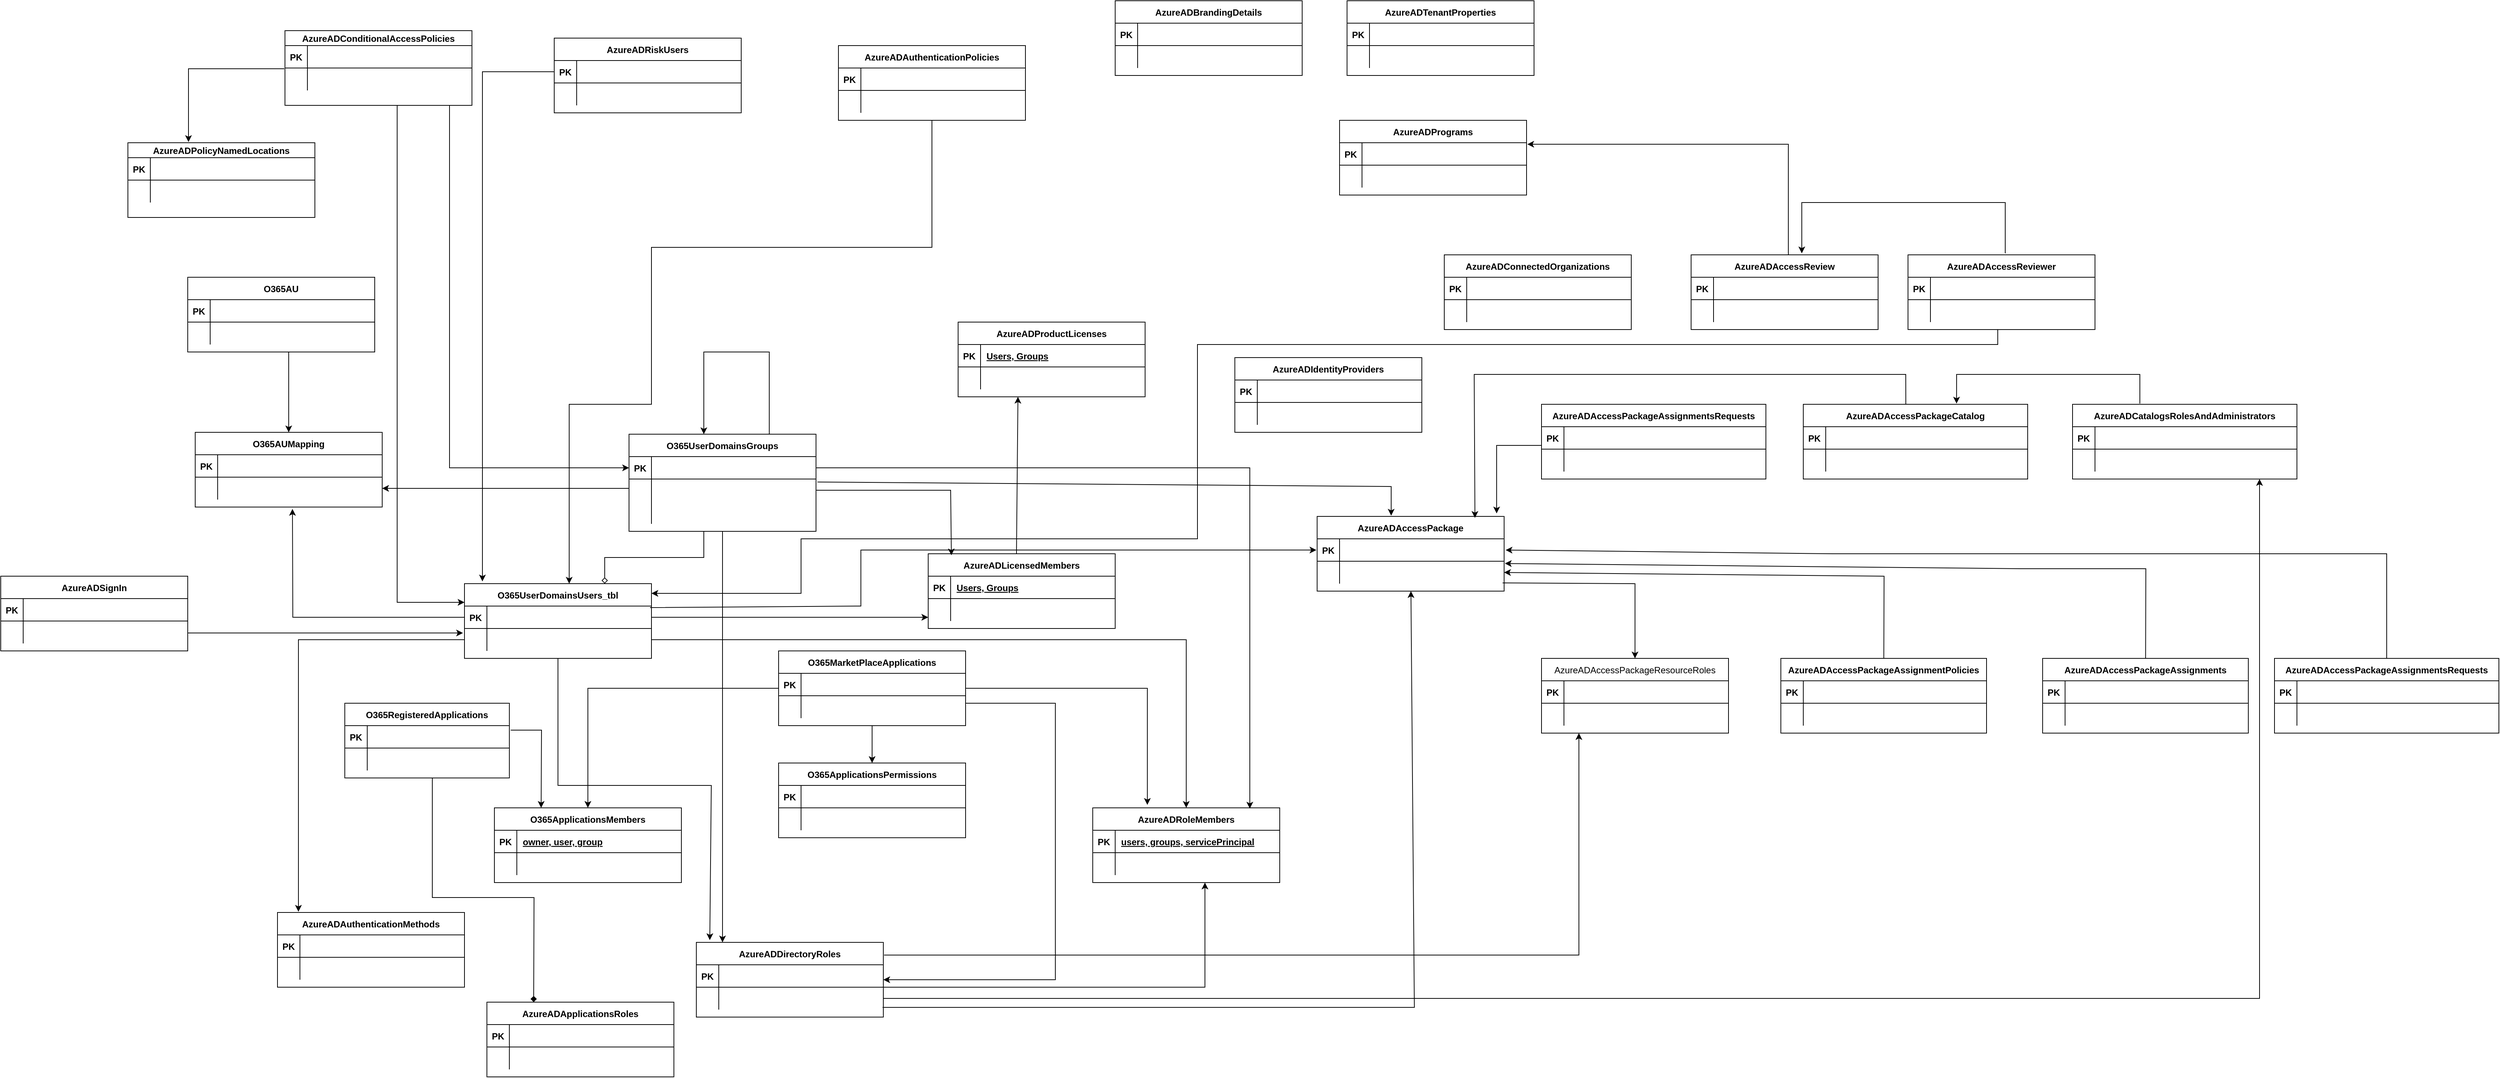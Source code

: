 <mxfile>
    <diagram id="R2lEEEUBdFMjLlhIrx00" name="Page-1">
        <mxGraphModel dx="1420" dy="1521" grid="1" gridSize="10" guides="1" tooltips="1" connect="1" arrows="1" fold="1" page="1" pageScale="1" pageWidth="850" pageHeight="1100" math="0" shadow="0" extFonts="Permanent Marker^https://fonts.googleapis.com/css?family=Permanent+Marker">
            <root>
                <mxCell id="0"/>
                <mxCell id="1" parent="0"/>
                <mxCell id="MU8n-7caOR68o1KwIRi--2" style="edgeStyle=orthogonalEdgeStyle;rounded=0;orthogonalLoop=1;jettySize=auto;html=1;entryX=0.75;entryY=0;entryDx=0;entryDy=0;endArrow=diamond;endFill=0;" parent="1" source="C-vyLk0tnHw3VtMMgP7b-2" target="C-vyLk0tnHw3VtMMgP7b-13" edge="1">
                    <mxGeometry relative="1" as="geometry">
                        <Array as="points">
                            <mxPoint x="580" y="365"/>
                            <mxPoint x="448" y="365"/>
                        </Array>
                    </mxGeometry>
                </mxCell>
                <mxCell id="H-VeI4tqfpoL3jdRFG1W-13" style="edgeStyle=orthogonalEdgeStyle;rounded=0;orthogonalLoop=1;jettySize=auto;html=1;entryX=0.14;entryY=0;entryDx=0;entryDy=0;entryPerimeter=0;endArrow=classic;endFill=1;" parent="1" source="C-vyLk0tnHw3VtMMgP7b-2" target="4EHw12qrjTxByGc45qhq-54" edge="1">
                    <mxGeometry relative="1" as="geometry"/>
                </mxCell>
                <mxCell id="H-VeI4tqfpoL3jdRFG1W-15" style="edgeStyle=orthogonalEdgeStyle;rounded=0;orthogonalLoop=1;jettySize=auto;html=1;exitX=0.75;exitY=0;exitDx=0;exitDy=0;endArrow=classic;endFill=1;entryX=0.4;entryY=0;entryDx=0;entryDy=0;entryPerimeter=0;" parent="1" source="C-vyLk0tnHw3VtMMgP7b-2" target="C-vyLk0tnHw3VtMMgP7b-2" edge="1">
                    <mxGeometry relative="1" as="geometry">
                        <mxPoint x="580" y="190" as="targetPoint"/>
                        <Array as="points">
                            <mxPoint x="668" y="90"/>
                            <mxPoint x="580" y="90"/>
                        </Array>
                    </mxGeometry>
                </mxCell>
                <mxCell id="C-vyLk0tnHw3VtMMgP7b-2" value="O365UserDomainsGroups" style="shape=table;startSize=30;container=1;collapsible=1;childLayout=tableLayout;fixedRows=1;rowLines=0;fontStyle=1;align=center;resizeLast=1;" parent="1" vertex="1">
                    <mxGeometry x="480" y="200" width="250" height="130" as="geometry"/>
                </mxCell>
                <mxCell id="C-vyLk0tnHw3VtMMgP7b-3" value="" style="shape=partialRectangle;collapsible=0;dropTarget=0;pointerEvents=0;fillColor=none;points=[[0,0.5],[1,0.5]];portConstraint=eastwest;top=0;left=0;right=0;bottom=1;" parent="C-vyLk0tnHw3VtMMgP7b-2" vertex="1">
                    <mxGeometry y="30" width="250" height="30" as="geometry"/>
                </mxCell>
                <mxCell id="C-vyLk0tnHw3VtMMgP7b-4" value="PK" style="shape=partialRectangle;overflow=hidden;connectable=0;fillColor=none;top=0;left=0;bottom=0;right=0;fontStyle=1;" parent="C-vyLk0tnHw3VtMMgP7b-3" vertex="1">
                    <mxGeometry width="30" height="30" as="geometry"/>
                </mxCell>
                <mxCell id="C-vyLk0tnHw3VtMMgP7b-5" value="" style="shape=partialRectangle;overflow=hidden;connectable=0;fillColor=none;top=0;left=0;bottom=0;right=0;align=left;spacingLeft=6;fontStyle=5;" parent="C-vyLk0tnHw3VtMMgP7b-3" vertex="1">
                    <mxGeometry x="30" width="220" height="30" as="geometry"/>
                </mxCell>
                <mxCell id="C-vyLk0tnHw3VtMMgP7b-6" value="" style="shape=partialRectangle;collapsible=0;dropTarget=0;pointerEvents=0;fillColor=none;points=[[0,0.5],[1,0.5]];portConstraint=eastwest;top=0;left=0;right=0;bottom=0;" parent="C-vyLk0tnHw3VtMMgP7b-2" vertex="1">
                    <mxGeometry y="60" width="250" height="30" as="geometry"/>
                </mxCell>
                <mxCell id="C-vyLk0tnHw3VtMMgP7b-7" value="" style="shape=partialRectangle;overflow=hidden;connectable=0;fillColor=none;top=0;left=0;bottom=0;right=0;" parent="C-vyLk0tnHw3VtMMgP7b-6" vertex="1">
                    <mxGeometry width="30" height="30" as="geometry"/>
                </mxCell>
                <mxCell id="C-vyLk0tnHw3VtMMgP7b-8" value="" style="shape=partialRectangle;overflow=hidden;connectable=0;fillColor=none;top=0;left=0;bottom=0;right=0;align=left;spacingLeft=6;" parent="C-vyLk0tnHw3VtMMgP7b-6" vertex="1">
                    <mxGeometry x="30" width="220" height="30" as="geometry"/>
                </mxCell>
                <mxCell id="C-vyLk0tnHw3VtMMgP7b-9" value="" style="shape=partialRectangle;collapsible=0;dropTarget=0;pointerEvents=0;fillColor=none;points=[[0,0.5],[1,0.5]];portConstraint=eastwest;top=0;left=0;right=0;bottom=0;" parent="C-vyLk0tnHw3VtMMgP7b-2" vertex="1">
                    <mxGeometry y="90" width="250" height="30" as="geometry"/>
                </mxCell>
                <mxCell id="C-vyLk0tnHw3VtMMgP7b-10" value="" style="shape=partialRectangle;overflow=hidden;connectable=0;fillColor=none;top=0;left=0;bottom=0;right=0;" parent="C-vyLk0tnHw3VtMMgP7b-9" vertex="1">
                    <mxGeometry width="30" height="30" as="geometry"/>
                </mxCell>
                <mxCell id="C-vyLk0tnHw3VtMMgP7b-11" value="" style="shape=partialRectangle;overflow=hidden;connectable=0;fillColor=none;top=0;left=0;bottom=0;right=0;align=left;spacingLeft=6;" parent="C-vyLk0tnHw3VtMMgP7b-9" vertex="1">
                    <mxGeometry x="30" width="220" height="30" as="geometry"/>
                </mxCell>
                <mxCell id="4EHw12qrjTxByGc45qhq-64" style="edgeStyle=none;rounded=0;orthogonalLoop=1;jettySize=auto;html=1;entryX=0.072;entryY=-0.03;entryDx=0;entryDy=0;entryPerimeter=0;" parent="1" source="C-vyLk0tnHw3VtMMgP7b-13" target="4EHw12qrjTxByGc45qhq-54" edge="1">
                    <mxGeometry relative="1" as="geometry">
                        <Array as="points">
                            <mxPoint x="385" y="670"/>
                            <mxPoint x="590" y="670"/>
                        </Array>
                    </mxGeometry>
                </mxCell>
                <mxCell id="4EHw12qrjTxByGc45qhq-101" style="edgeStyle=none;rounded=0;orthogonalLoop=1;jettySize=auto;html=1;endArrow=classic;endFill=1;exitX=0.992;exitY=0.067;exitDx=0;exitDy=0;exitPerimeter=0;" parent="1" source="C-vyLk0tnHw3VtMMgP7b-14" edge="1">
                    <mxGeometry relative="1" as="geometry">
                        <mxPoint x="1399" y="355" as="targetPoint"/>
                        <Array as="points">
                            <mxPoint x="790" y="430"/>
                            <mxPoint x="790" y="355"/>
                            <mxPoint x="870" y="355"/>
                        </Array>
                    </mxGeometry>
                </mxCell>
                <mxCell id="C-vyLk0tnHw3VtMMgP7b-13" value="O365UserDomainsUsers_tbl" style="shape=table;startSize=30;container=1;collapsible=1;childLayout=tableLayout;fixedRows=1;rowLines=0;fontStyle=1;align=center;resizeLast=1;" parent="1" vertex="1">
                    <mxGeometry x="260" y="400" width="250" height="100" as="geometry"/>
                </mxCell>
                <mxCell id="C-vyLk0tnHw3VtMMgP7b-14" value="" style="shape=partialRectangle;collapsible=0;dropTarget=0;pointerEvents=0;fillColor=none;points=[[0,0.5],[1,0.5]];portConstraint=eastwest;top=0;left=0;right=0;bottom=1;" parent="C-vyLk0tnHw3VtMMgP7b-13" vertex="1">
                    <mxGeometry y="30" width="250" height="30" as="geometry"/>
                </mxCell>
                <mxCell id="C-vyLk0tnHw3VtMMgP7b-15" value="PK" style="shape=partialRectangle;overflow=hidden;connectable=0;fillColor=none;top=0;left=0;bottom=0;right=0;fontStyle=1;" parent="C-vyLk0tnHw3VtMMgP7b-14" vertex="1">
                    <mxGeometry width="30" height="30" as="geometry"/>
                </mxCell>
                <mxCell id="C-vyLk0tnHw3VtMMgP7b-16" value="" style="shape=partialRectangle;overflow=hidden;connectable=0;fillColor=none;top=0;left=0;bottom=0;right=0;align=left;spacingLeft=6;fontStyle=5;" parent="C-vyLk0tnHw3VtMMgP7b-14" vertex="1">
                    <mxGeometry x="30" width="220" height="30" as="geometry"/>
                </mxCell>
                <mxCell id="C-vyLk0tnHw3VtMMgP7b-20" value="" style="shape=partialRectangle;collapsible=0;dropTarget=0;pointerEvents=0;fillColor=none;points=[[0,0.5],[1,0.5]];portConstraint=eastwest;top=0;left=0;right=0;bottom=0;" parent="C-vyLk0tnHw3VtMMgP7b-13" vertex="1">
                    <mxGeometry y="60" width="250" height="30" as="geometry"/>
                </mxCell>
                <mxCell id="C-vyLk0tnHw3VtMMgP7b-21" value="" style="shape=partialRectangle;overflow=hidden;connectable=0;fillColor=none;top=0;left=0;bottom=0;right=0;" parent="C-vyLk0tnHw3VtMMgP7b-20" vertex="1">
                    <mxGeometry width="30" height="30" as="geometry"/>
                </mxCell>
                <mxCell id="C-vyLk0tnHw3VtMMgP7b-22" value="" style="shape=partialRectangle;overflow=hidden;connectable=0;fillColor=none;top=0;left=0;bottom=0;right=0;align=left;spacingLeft=6;" parent="C-vyLk0tnHw3VtMMgP7b-20" vertex="1">
                    <mxGeometry x="30" width="220" height="30" as="geometry"/>
                </mxCell>
                <mxCell id="C-vyLk0tnHw3VtMMgP7b-23" value="O365AUMapping" style="shape=table;startSize=30;container=1;collapsible=1;childLayout=tableLayout;fixedRows=1;rowLines=0;fontStyle=1;align=center;resizeLast=1;" parent="1" vertex="1">
                    <mxGeometry x="-100" y="197.5" width="250" height="100" as="geometry"/>
                </mxCell>
                <mxCell id="C-vyLk0tnHw3VtMMgP7b-24" value="" style="shape=partialRectangle;collapsible=0;dropTarget=0;pointerEvents=0;fillColor=none;points=[[0,0.5],[1,0.5]];portConstraint=eastwest;top=0;left=0;right=0;bottom=1;" parent="C-vyLk0tnHw3VtMMgP7b-23" vertex="1">
                    <mxGeometry y="30" width="250" height="30" as="geometry"/>
                </mxCell>
                <mxCell id="C-vyLk0tnHw3VtMMgP7b-25" value="PK" style="shape=partialRectangle;overflow=hidden;connectable=0;fillColor=none;top=0;left=0;bottom=0;right=0;fontStyle=1;" parent="C-vyLk0tnHw3VtMMgP7b-24" vertex="1">
                    <mxGeometry width="30" height="30" as="geometry"/>
                </mxCell>
                <mxCell id="C-vyLk0tnHw3VtMMgP7b-26" value="" style="shape=partialRectangle;overflow=hidden;connectable=0;fillColor=none;top=0;left=0;bottom=0;right=0;align=left;spacingLeft=6;fontStyle=5;" parent="C-vyLk0tnHw3VtMMgP7b-24" vertex="1">
                    <mxGeometry x="30" width="220" height="30" as="geometry"/>
                </mxCell>
                <mxCell id="C-vyLk0tnHw3VtMMgP7b-27" value="" style="shape=partialRectangle;collapsible=0;dropTarget=0;pointerEvents=0;fillColor=none;points=[[0,0.5],[1,0.5]];portConstraint=eastwest;top=0;left=0;right=0;bottom=0;" parent="C-vyLk0tnHw3VtMMgP7b-23" vertex="1">
                    <mxGeometry y="60" width="250" height="30" as="geometry"/>
                </mxCell>
                <mxCell id="C-vyLk0tnHw3VtMMgP7b-28" value="" style="shape=partialRectangle;overflow=hidden;connectable=0;fillColor=none;top=0;left=0;bottom=0;right=0;" parent="C-vyLk0tnHw3VtMMgP7b-27" vertex="1">
                    <mxGeometry width="30" height="30" as="geometry"/>
                </mxCell>
                <mxCell id="C-vyLk0tnHw3VtMMgP7b-29" value="" style="shape=partialRectangle;overflow=hidden;connectable=0;fillColor=none;top=0;left=0;bottom=0;right=0;align=left;spacingLeft=6;" parent="C-vyLk0tnHw3VtMMgP7b-27" vertex="1">
                    <mxGeometry x="30" width="220" height="30" as="geometry"/>
                </mxCell>
                <mxCell id="4EHw12qrjTxByGc45qhq-39" style="edgeStyle=none;rounded=0;orthogonalLoop=1;jettySize=auto;html=1;" parent="1" target="C-vyLk0tnHw3VtMMgP7b-23" edge="1">
                    <mxGeometry relative="1" as="geometry">
                        <mxPoint x="25" y="90" as="sourcePoint"/>
                        <Array as="points">
                            <mxPoint x="25" y="90"/>
                        </Array>
                    </mxGeometry>
                </mxCell>
                <mxCell id="MU8n-7caOR68o1KwIRi--4" value="O365AU" style="shape=table;startSize=30;container=1;collapsible=1;childLayout=tableLayout;fixedRows=1;rowLines=0;fontStyle=1;align=center;resizeLast=1;" parent="1" vertex="1">
                    <mxGeometry x="-110" y="-10" width="250" height="100" as="geometry"/>
                </mxCell>
                <mxCell id="MU8n-7caOR68o1KwIRi--5" value="" style="shape=partialRectangle;collapsible=0;dropTarget=0;pointerEvents=0;fillColor=none;points=[[0,0.5],[1,0.5]];portConstraint=eastwest;top=0;left=0;right=0;bottom=1;" parent="MU8n-7caOR68o1KwIRi--4" vertex="1">
                    <mxGeometry y="30" width="250" height="30" as="geometry"/>
                </mxCell>
                <mxCell id="MU8n-7caOR68o1KwIRi--6" value="PK" style="shape=partialRectangle;overflow=hidden;connectable=0;fillColor=none;top=0;left=0;bottom=0;right=0;fontStyle=1;" parent="MU8n-7caOR68o1KwIRi--5" vertex="1">
                    <mxGeometry width="30" height="30" as="geometry"/>
                </mxCell>
                <mxCell id="MU8n-7caOR68o1KwIRi--7" value="" style="shape=partialRectangle;overflow=hidden;connectable=0;fillColor=none;top=0;left=0;bottom=0;right=0;align=left;spacingLeft=6;fontStyle=5;" parent="MU8n-7caOR68o1KwIRi--5" vertex="1">
                    <mxGeometry x="30" width="220" height="30" as="geometry"/>
                </mxCell>
                <mxCell id="MU8n-7caOR68o1KwIRi--8" value="" style="shape=partialRectangle;collapsible=0;dropTarget=0;pointerEvents=0;fillColor=none;points=[[0,0.5],[1,0.5]];portConstraint=eastwest;top=0;left=0;right=0;bottom=0;" parent="MU8n-7caOR68o1KwIRi--4" vertex="1">
                    <mxGeometry y="60" width="250" height="30" as="geometry"/>
                </mxCell>
                <mxCell id="MU8n-7caOR68o1KwIRi--9" value="" style="shape=partialRectangle;overflow=hidden;connectable=0;fillColor=none;top=0;left=0;bottom=0;right=0;" parent="MU8n-7caOR68o1KwIRi--8" vertex="1">
                    <mxGeometry width="30" height="30" as="geometry"/>
                </mxCell>
                <mxCell id="MU8n-7caOR68o1KwIRi--10" value="" style="shape=partialRectangle;overflow=hidden;connectable=0;fillColor=none;top=0;left=0;bottom=0;right=0;align=left;spacingLeft=6;" parent="MU8n-7caOR68o1KwIRi--8" vertex="1">
                    <mxGeometry x="30" width="220" height="30" as="geometry"/>
                </mxCell>
                <mxCell id="4EHw12qrjTxByGc45qhq-23" style="edgeStyle=none;rounded=0;orthogonalLoop=1;jettySize=auto;html=1;entryX=0.25;entryY=0;entryDx=0;entryDy=0;exitX=1.008;exitY=0.2;exitDx=0;exitDy=0;exitPerimeter=0;" parent="1" source="MU8n-7caOR68o1KwIRi--12" target="MU8n-7caOR68o1KwIRi--26" edge="1">
                    <mxGeometry relative="1" as="geometry">
                        <Array as="points">
                            <mxPoint x="330" y="596"/>
                            <mxPoint x="363" y="596"/>
                        </Array>
                    </mxGeometry>
                </mxCell>
                <mxCell id="4EHw12qrjTxByGc45qhq-75" style="edgeStyle=none;rounded=0;orthogonalLoop=1;jettySize=auto;html=1;entryX=0.25;entryY=0;entryDx=0;entryDy=0;endArrow=diamond;endFill=1;" parent="1" target="4EHw12qrjTxByGc45qhq-68" edge="1">
                    <mxGeometry relative="1" as="geometry">
                        <mxPoint x="210" y="810" as="targetPoint"/>
                        <mxPoint x="217" y="660" as="sourcePoint"/>
                        <Array as="points">
                            <mxPoint x="217" y="820"/>
                            <mxPoint x="353" y="820"/>
                        </Array>
                    </mxGeometry>
                </mxCell>
                <mxCell id="MU8n-7caOR68o1KwIRi--11" value="O365RegisteredApplications" style="shape=table;startSize=30;container=1;collapsible=1;childLayout=tableLayout;fixedRows=1;rowLines=0;fontStyle=1;align=center;resizeLast=1;" parent="1" vertex="1">
                    <mxGeometry x="100" y="560" width="220" height="100" as="geometry"/>
                </mxCell>
                <mxCell id="MU8n-7caOR68o1KwIRi--12" value="" style="shape=partialRectangle;collapsible=0;dropTarget=0;pointerEvents=0;fillColor=none;points=[[0,0.5],[1,0.5]];portConstraint=eastwest;top=0;left=0;right=0;bottom=1;" parent="MU8n-7caOR68o1KwIRi--11" vertex="1">
                    <mxGeometry y="30" width="220" height="30" as="geometry"/>
                </mxCell>
                <mxCell id="MU8n-7caOR68o1KwIRi--13" value="PK" style="shape=partialRectangle;overflow=hidden;connectable=0;fillColor=none;top=0;left=0;bottom=0;right=0;fontStyle=1;" parent="MU8n-7caOR68o1KwIRi--12" vertex="1">
                    <mxGeometry width="30" height="30" as="geometry"/>
                </mxCell>
                <mxCell id="MU8n-7caOR68o1KwIRi--14" value="" style="shape=partialRectangle;overflow=hidden;connectable=0;fillColor=none;top=0;left=0;bottom=0;right=0;align=left;spacingLeft=6;fontStyle=5;" parent="MU8n-7caOR68o1KwIRi--12" vertex="1">
                    <mxGeometry x="30" width="190" height="30" as="geometry"/>
                </mxCell>
                <mxCell id="MU8n-7caOR68o1KwIRi--15" value="" style="shape=partialRectangle;collapsible=0;dropTarget=0;pointerEvents=0;fillColor=none;points=[[0,0.5],[1,0.5]];portConstraint=eastwest;top=0;left=0;right=0;bottom=0;" parent="MU8n-7caOR68o1KwIRi--11" vertex="1">
                    <mxGeometry y="60" width="220" height="30" as="geometry"/>
                </mxCell>
                <mxCell id="MU8n-7caOR68o1KwIRi--16" value="" style="shape=partialRectangle;overflow=hidden;connectable=0;fillColor=none;top=0;left=0;bottom=0;right=0;" parent="MU8n-7caOR68o1KwIRi--15" vertex="1">
                    <mxGeometry width="30" height="30" as="geometry"/>
                </mxCell>
                <mxCell id="MU8n-7caOR68o1KwIRi--17" value="" style="shape=partialRectangle;overflow=hidden;connectable=0;fillColor=none;top=0;left=0;bottom=0;right=0;align=left;spacingLeft=6;" parent="MU8n-7caOR68o1KwIRi--15" vertex="1">
                    <mxGeometry x="30" width="190" height="30" as="geometry"/>
                </mxCell>
                <mxCell id="MU8n-7caOR68o1KwIRi--33" style="edgeStyle=orthogonalEdgeStyle;rounded=0;orthogonalLoop=1;jettySize=auto;html=1;" parent="1" source="MU8n-7caOR68o1KwIRi--18" target="MU8n-7caOR68o1KwIRi--26" edge="1">
                    <mxGeometry relative="1" as="geometry"/>
                </mxCell>
                <mxCell id="MU8n-7caOR68o1KwIRi--50" style="edgeStyle=orthogonalEdgeStyle;rounded=0;orthogonalLoop=1;jettySize=auto;html=1;exitX=0.5;exitY=1;exitDx=0;exitDy=0;entryX=0.5;entryY=0;entryDx=0;entryDy=0;" parent="1" source="MU8n-7caOR68o1KwIRi--18" target="MU8n-7caOR68o1KwIRi--43" edge="1">
                    <mxGeometry relative="1" as="geometry">
                        <mxPoint x="805" y="630" as="targetPoint"/>
                    </mxGeometry>
                </mxCell>
                <mxCell id="H-VeI4tqfpoL3jdRFG1W-8" style="edgeStyle=orthogonalEdgeStyle;rounded=0;orthogonalLoop=1;jettySize=auto;html=1;entryX=0.292;entryY=-0.04;entryDx=0;entryDy=0;entryPerimeter=0;endArrow=classic;endFill=1;" parent="1" source="MU8n-7caOR68o1KwIRi--18" target="4EHw12qrjTxByGc45qhq-31" edge="1">
                    <mxGeometry relative="1" as="geometry"/>
                </mxCell>
                <mxCell id="H-VeI4tqfpoL3jdRFG1W-9" style="edgeStyle=orthogonalEdgeStyle;rounded=0;orthogonalLoop=1;jettySize=auto;html=1;endArrow=classic;endFill=1;" parent="1" source="MU8n-7caOR68o1KwIRi--18" target="4EHw12qrjTxByGc45qhq-55" edge="1">
                    <mxGeometry relative="1" as="geometry">
                        <mxPoint x="990" y="930" as="targetPoint"/>
                        <Array as="points">
                            <mxPoint x="1050" y="560"/>
                            <mxPoint x="1050" y="930"/>
                        </Array>
                    </mxGeometry>
                </mxCell>
                <mxCell id="MU8n-7caOR68o1KwIRi--18" value="O365MarketPlaceApplications" style="shape=table;startSize=30;container=1;collapsible=1;childLayout=tableLayout;fixedRows=1;rowLines=0;fontStyle=1;align=center;resizeLast=1;" parent="1" vertex="1">
                    <mxGeometry x="680" y="490" width="250" height="100" as="geometry"/>
                </mxCell>
                <mxCell id="MU8n-7caOR68o1KwIRi--19" value="" style="shape=partialRectangle;collapsible=0;dropTarget=0;pointerEvents=0;fillColor=none;points=[[0,0.5],[1,0.5]];portConstraint=eastwest;top=0;left=0;right=0;bottom=1;" parent="MU8n-7caOR68o1KwIRi--18" vertex="1">
                    <mxGeometry y="30" width="250" height="30" as="geometry"/>
                </mxCell>
                <mxCell id="MU8n-7caOR68o1KwIRi--20" value="PK" style="shape=partialRectangle;overflow=hidden;connectable=0;fillColor=none;top=0;left=0;bottom=0;right=0;fontStyle=1;" parent="MU8n-7caOR68o1KwIRi--19" vertex="1">
                    <mxGeometry width="30" height="30" as="geometry"/>
                </mxCell>
                <mxCell id="MU8n-7caOR68o1KwIRi--21" value="" style="shape=partialRectangle;overflow=hidden;connectable=0;fillColor=none;top=0;left=0;bottom=0;right=0;align=left;spacingLeft=6;fontStyle=5;" parent="MU8n-7caOR68o1KwIRi--19" vertex="1">
                    <mxGeometry x="30" width="220" height="30" as="geometry"/>
                </mxCell>
                <mxCell id="MU8n-7caOR68o1KwIRi--22" value="" style="shape=partialRectangle;collapsible=0;dropTarget=0;pointerEvents=0;fillColor=none;points=[[0,0.5],[1,0.5]];portConstraint=eastwest;top=0;left=0;right=0;bottom=0;" parent="MU8n-7caOR68o1KwIRi--18" vertex="1">
                    <mxGeometry y="60" width="250" height="30" as="geometry"/>
                </mxCell>
                <mxCell id="MU8n-7caOR68o1KwIRi--23" value="" style="shape=partialRectangle;overflow=hidden;connectable=0;fillColor=none;top=0;left=0;bottom=0;right=0;" parent="MU8n-7caOR68o1KwIRi--22" vertex="1">
                    <mxGeometry width="30" height="30" as="geometry"/>
                </mxCell>
                <mxCell id="MU8n-7caOR68o1KwIRi--24" value="" style="shape=partialRectangle;overflow=hidden;connectable=0;fillColor=none;top=0;left=0;bottom=0;right=0;align=left;spacingLeft=6;" parent="MU8n-7caOR68o1KwIRi--22" vertex="1">
                    <mxGeometry x="30" width="220" height="30" as="geometry"/>
                </mxCell>
                <mxCell id="MU8n-7caOR68o1KwIRi--26" value="O365ApplicationsMembers" style="shape=table;startSize=30;container=1;collapsible=1;childLayout=tableLayout;fixedRows=1;rowLines=0;fontStyle=1;align=center;resizeLast=1;" parent="1" vertex="1">
                    <mxGeometry x="300" y="700" width="250" height="100" as="geometry"/>
                </mxCell>
                <mxCell id="MU8n-7caOR68o1KwIRi--27" value="" style="shape=partialRectangle;collapsible=0;dropTarget=0;pointerEvents=0;fillColor=none;points=[[0,0.5],[1,0.5]];portConstraint=eastwest;top=0;left=0;right=0;bottom=1;" parent="MU8n-7caOR68o1KwIRi--26" vertex="1">
                    <mxGeometry y="30" width="250" height="30" as="geometry"/>
                </mxCell>
                <mxCell id="MU8n-7caOR68o1KwIRi--28" value="PK" style="shape=partialRectangle;overflow=hidden;connectable=0;fillColor=none;top=0;left=0;bottom=0;right=0;fontStyle=1;" parent="MU8n-7caOR68o1KwIRi--27" vertex="1">
                    <mxGeometry width="30" height="30" as="geometry"/>
                </mxCell>
                <mxCell id="MU8n-7caOR68o1KwIRi--29" value="owner, user, group" style="shape=partialRectangle;overflow=hidden;connectable=0;fillColor=none;top=0;left=0;bottom=0;right=0;align=left;spacingLeft=6;fontStyle=5;" parent="MU8n-7caOR68o1KwIRi--27" vertex="1">
                    <mxGeometry x="30" width="220" height="30" as="geometry"/>
                </mxCell>
                <mxCell id="MU8n-7caOR68o1KwIRi--30" value="" style="shape=partialRectangle;collapsible=0;dropTarget=0;pointerEvents=0;fillColor=none;points=[[0,0.5],[1,0.5]];portConstraint=eastwest;top=0;left=0;right=0;bottom=0;" parent="MU8n-7caOR68o1KwIRi--26" vertex="1">
                    <mxGeometry y="60" width="250" height="30" as="geometry"/>
                </mxCell>
                <mxCell id="MU8n-7caOR68o1KwIRi--31" value="" style="shape=partialRectangle;overflow=hidden;connectable=0;fillColor=none;top=0;left=0;bottom=0;right=0;" parent="MU8n-7caOR68o1KwIRi--30" vertex="1">
                    <mxGeometry width="30" height="30" as="geometry"/>
                </mxCell>
                <mxCell id="MU8n-7caOR68o1KwIRi--32" value="" style="shape=partialRectangle;overflow=hidden;connectable=0;fillColor=none;top=0;left=0;bottom=0;right=0;align=left;spacingLeft=6;" parent="MU8n-7caOR68o1KwIRi--30" vertex="1">
                    <mxGeometry x="30" width="220" height="30" as="geometry"/>
                </mxCell>
                <mxCell id="MU8n-7caOR68o1KwIRi--43" value="O365ApplicationsPermissions" style="shape=table;startSize=30;container=1;collapsible=1;childLayout=tableLayout;fixedRows=1;rowLines=0;fontStyle=1;align=center;resizeLast=1;" parent="1" vertex="1">
                    <mxGeometry x="680" y="640" width="250" height="100" as="geometry"/>
                </mxCell>
                <mxCell id="MU8n-7caOR68o1KwIRi--44" value="" style="shape=partialRectangle;collapsible=0;dropTarget=0;pointerEvents=0;fillColor=none;points=[[0,0.5],[1,0.5]];portConstraint=eastwest;top=0;left=0;right=0;bottom=1;" parent="MU8n-7caOR68o1KwIRi--43" vertex="1">
                    <mxGeometry y="30" width="250" height="30" as="geometry"/>
                </mxCell>
                <mxCell id="MU8n-7caOR68o1KwIRi--45" value="PK" style="shape=partialRectangle;overflow=hidden;connectable=0;fillColor=none;top=0;left=0;bottom=0;right=0;fontStyle=1;" parent="MU8n-7caOR68o1KwIRi--44" vertex="1">
                    <mxGeometry width="30" height="30" as="geometry"/>
                </mxCell>
                <mxCell id="MU8n-7caOR68o1KwIRi--46" value="" style="shape=partialRectangle;overflow=hidden;connectable=0;fillColor=none;top=0;left=0;bottom=0;right=0;align=left;spacingLeft=6;fontStyle=5;" parent="MU8n-7caOR68o1KwIRi--44" vertex="1">
                    <mxGeometry x="30" width="220" height="30" as="geometry"/>
                </mxCell>
                <mxCell id="MU8n-7caOR68o1KwIRi--47" value="" style="shape=partialRectangle;collapsible=0;dropTarget=0;pointerEvents=0;fillColor=none;points=[[0,0.5],[1,0.5]];portConstraint=eastwest;top=0;left=0;right=0;bottom=0;" parent="MU8n-7caOR68o1KwIRi--43" vertex="1">
                    <mxGeometry y="60" width="250" height="30" as="geometry"/>
                </mxCell>
                <mxCell id="MU8n-7caOR68o1KwIRi--48" value="" style="shape=partialRectangle;overflow=hidden;connectable=0;fillColor=none;top=0;left=0;bottom=0;right=0;" parent="MU8n-7caOR68o1KwIRi--47" vertex="1">
                    <mxGeometry width="30" height="30" as="geometry"/>
                </mxCell>
                <mxCell id="MU8n-7caOR68o1KwIRi--49" value="" style="shape=partialRectangle;overflow=hidden;connectable=0;fillColor=none;top=0;left=0;bottom=0;right=0;align=left;spacingLeft=6;" parent="MU8n-7caOR68o1KwIRi--47" vertex="1">
                    <mxGeometry x="30" width="220" height="30" as="geometry"/>
                </mxCell>
                <mxCell id="4EHw12qrjTxByGc45qhq-83" style="edgeStyle=none;rounded=0;orthogonalLoop=1;jettySize=auto;html=1;endArrow=classic;endFill=1;entryX=0.32;entryY=1.333;entryDx=0;entryDy=0;entryPerimeter=0;exitX=0.472;exitY=0.02;exitDx=0;exitDy=0;exitPerimeter=0;" parent="1" source="4EHw12qrjTxByGc45qhq-1" target="4EHw12qrjTxByGc45qhq-80" edge="1">
                    <mxGeometry relative="1" as="geometry">
                        <mxPoint x="1010" y="150" as="targetPoint"/>
                    </mxGeometry>
                </mxCell>
                <mxCell id="4EHw12qrjTxByGc45qhq-1" value="AzureADLicensedMembers" style="shape=table;startSize=30;container=1;collapsible=1;childLayout=tableLayout;fixedRows=1;rowLines=0;fontStyle=1;align=center;resizeLast=1;" parent="1" vertex="1">
                    <mxGeometry x="880" y="360" width="250" height="100" as="geometry"/>
                </mxCell>
                <mxCell id="4EHw12qrjTxByGc45qhq-2" value="" style="shape=partialRectangle;collapsible=0;dropTarget=0;pointerEvents=0;fillColor=none;points=[[0,0.5],[1,0.5]];portConstraint=eastwest;top=0;left=0;right=0;bottom=1;" parent="4EHw12qrjTxByGc45qhq-1" vertex="1">
                    <mxGeometry y="30" width="250" height="30" as="geometry"/>
                </mxCell>
                <mxCell id="4EHw12qrjTxByGc45qhq-3" value="PK" style="shape=partialRectangle;overflow=hidden;connectable=0;fillColor=none;top=0;left=0;bottom=0;right=0;fontStyle=1;" parent="4EHw12qrjTxByGc45qhq-2" vertex="1">
                    <mxGeometry width="30" height="30" as="geometry"/>
                </mxCell>
                <mxCell id="4EHw12qrjTxByGc45qhq-4" value="Users, Groups" style="shape=partialRectangle;overflow=hidden;connectable=0;fillColor=none;top=0;left=0;bottom=0;right=0;align=left;spacingLeft=6;fontStyle=5;" parent="4EHw12qrjTxByGc45qhq-2" vertex="1">
                    <mxGeometry x="30" width="220" height="30" as="geometry"/>
                </mxCell>
                <mxCell id="4EHw12qrjTxByGc45qhq-5" value="" style="shape=partialRectangle;collapsible=0;dropTarget=0;pointerEvents=0;fillColor=none;points=[[0,0.5],[1,0.5]];portConstraint=eastwest;top=0;left=0;right=0;bottom=0;" parent="4EHw12qrjTxByGc45qhq-1" vertex="1">
                    <mxGeometry y="60" width="250" height="30" as="geometry"/>
                </mxCell>
                <mxCell id="4EHw12qrjTxByGc45qhq-6" value="" style="shape=partialRectangle;overflow=hidden;connectable=0;fillColor=none;top=0;left=0;bottom=0;right=0;" parent="4EHw12qrjTxByGc45qhq-5" vertex="1">
                    <mxGeometry width="30" height="30" as="geometry"/>
                </mxCell>
                <mxCell id="4EHw12qrjTxByGc45qhq-7" value="" style="shape=partialRectangle;overflow=hidden;connectable=0;fillColor=none;top=0;left=0;bottom=0;right=0;align=left;spacingLeft=6;" parent="4EHw12qrjTxByGc45qhq-5" vertex="1">
                    <mxGeometry x="30" width="220" height="30" as="geometry"/>
                </mxCell>
                <mxCell id="4EHw12qrjTxByGc45qhq-31" value="AzureADRoleMembers" style="shape=table;startSize=30;container=1;collapsible=1;childLayout=tableLayout;fixedRows=1;rowLines=0;fontStyle=1;align=center;resizeLast=1;" parent="1" vertex="1">
                    <mxGeometry x="1100" y="700" width="250" height="100" as="geometry"/>
                </mxCell>
                <mxCell id="4EHw12qrjTxByGc45qhq-32" value="" style="shape=partialRectangle;collapsible=0;dropTarget=0;pointerEvents=0;fillColor=none;points=[[0,0.5],[1,0.5]];portConstraint=eastwest;top=0;left=0;right=0;bottom=1;" parent="4EHw12qrjTxByGc45qhq-31" vertex="1">
                    <mxGeometry y="30" width="250" height="30" as="geometry"/>
                </mxCell>
                <mxCell id="4EHw12qrjTxByGc45qhq-33" value="PK" style="shape=partialRectangle;overflow=hidden;connectable=0;fillColor=none;top=0;left=0;bottom=0;right=0;fontStyle=1;" parent="4EHw12qrjTxByGc45qhq-32" vertex="1">
                    <mxGeometry width="30" height="30" as="geometry"/>
                </mxCell>
                <mxCell id="4EHw12qrjTxByGc45qhq-34" value="users, groups, servicePrincipal" style="shape=partialRectangle;overflow=hidden;connectable=0;fillColor=none;top=0;left=0;bottom=0;right=0;align=left;spacingLeft=6;fontStyle=5;" parent="4EHw12qrjTxByGc45qhq-32" vertex="1">
                    <mxGeometry x="30" width="220" height="30" as="geometry"/>
                </mxCell>
                <mxCell id="4EHw12qrjTxByGc45qhq-35" value="" style="shape=partialRectangle;collapsible=0;dropTarget=0;pointerEvents=0;fillColor=none;points=[[0,0.5],[1,0.5]];portConstraint=eastwest;top=0;left=0;right=0;bottom=0;" parent="4EHw12qrjTxByGc45qhq-31" vertex="1">
                    <mxGeometry y="60" width="250" height="30" as="geometry"/>
                </mxCell>
                <mxCell id="4EHw12qrjTxByGc45qhq-36" value="" style="shape=partialRectangle;overflow=hidden;connectable=0;fillColor=none;top=0;left=0;bottom=0;right=0;" parent="4EHw12qrjTxByGc45qhq-35" vertex="1">
                    <mxGeometry width="30" height="30" as="geometry"/>
                </mxCell>
                <mxCell id="4EHw12qrjTxByGc45qhq-37" value="" style="shape=partialRectangle;overflow=hidden;connectable=0;fillColor=none;top=0;left=0;bottom=0;right=0;align=left;spacingLeft=6;" parent="4EHw12qrjTxByGc45qhq-35" vertex="1">
                    <mxGeometry x="30" width="220" height="30" as="geometry"/>
                </mxCell>
                <mxCell id="4EHw12qrjTxByGc45qhq-44" style="edgeStyle=none;rounded=0;orthogonalLoop=1;jettySize=auto;html=1;entryX=0.124;entryY=0.02;entryDx=0;entryDy=0;entryPerimeter=0;exitX=1;exitY=0.5;exitDx=0;exitDy=0;" parent="1" source="C-vyLk0tnHw3VtMMgP7b-6" target="4EHw12qrjTxByGc45qhq-1" edge="1">
                    <mxGeometry relative="1" as="geometry">
                        <Array as="points">
                            <mxPoint x="910" y="275"/>
                        </Array>
                    </mxGeometry>
                </mxCell>
                <mxCell id="4EHw12qrjTxByGc45qhq-46" value="AzureADAuthenticationMethods" style="shape=table;startSize=30;container=1;collapsible=1;childLayout=tableLayout;fixedRows=1;rowLines=0;fontStyle=1;align=center;resizeLast=1;" parent="1" vertex="1">
                    <mxGeometry x="10" y="840" width="250" height="100" as="geometry"/>
                </mxCell>
                <mxCell id="4EHw12qrjTxByGc45qhq-47" value="" style="shape=partialRectangle;collapsible=0;dropTarget=0;pointerEvents=0;fillColor=none;points=[[0,0.5],[1,0.5]];portConstraint=eastwest;top=0;left=0;right=0;bottom=1;" parent="4EHw12qrjTxByGc45qhq-46" vertex="1">
                    <mxGeometry y="30" width="250" height="30" as="geometry"/>
                </mxCell>
                <mxCell id="4EHw12qrjTxByGc45qhq-48" value="PK" style="shape=partialRectangle;overflow=hidden;connectable=0;fillColor=none;top=0;left=0;bottom=0;right=0;fontStyle=1;" parent="4EHw12qrjTxByGc45qhq-47" vertex="1">
                    <mxGeometry width="30" height="30" as="geometry"/>
                </mxCell>
                <mxCell id="4EHw12qrjTxByGc45qhq-49" value="" style="shape=partialRectangle;overflow=hidden;connectable=0;fillColor=none;top=0;left=0;bottom=0;right=0;align=left;spacingLeft=6;fontStyle=5;" parent="4EHw12qrjTxByGc45qhq-47" vertex="1">
                    <mxGeometry x="30" width="220" height="30" as="geometry"/>
                </mxCell>
                <mxCell id="4EHw12qrjTxByGc45qhq-50" value="" style="shape=partialRectangle;collapsible=0;dropTarget=0;pointerEvents=0;fillColor=none;points=[[0,0.5],[1,0.5]];portConstraint=eastwest;top=0;left=0;right=0;bottom=0;" parent="4EHw12qrjTxByGc45qhq-46" vertex="1">
                    <mxGeometry y="60" width="250" height="30" as="geometry"/>
                </mxCell>
                <mxCell id="4EHw12qrjTxByGc45qhq-51" value="" style="shape=partialRectangle;overflow=hidden;connectable=0;fillColor=none;top=0;left=0;bottom=0;right=0;" parent="4EHw12qrjTxByGc45qhq-50" vertex="1">
                    <mxGeometry width="30" height="30" as="geometry"/>
                </mxCell>
                <mxCell id="4EHw12qrjTxByGc45qhq-52" value="" style="shape=partialRectangle;overflow=hidden;connectable=0;fillColor=none;top=0;left=0;bottom=0;right=0;align=left;spacingLeft=6;" parent="4EHw12qrjTxByGc45qhq-50" vertex="1">
                    <mxGeometry x="30" width="220" height="30" as="geometry"/>
                </mxCell>
                <mxCell id="4EHw12qrjTxByGc45qhq-110" style="edgeStyle=none;rounded=0;orthogonalLoop=1;jettySize=auto;html=1;endArrow=classic;endFill=1;exitX=1.004;exitY=0.17;exitDx=0;exitDy=0;exitPerimeter=0;" parent="1" source="4EHw12qrjTxByGc45qhq-54" edge="1">
                    <mxGeometry relative="1" as="geometry">
                        <mxPoint x="1750" y="600" as="targetPoint"/>
                        <Array as="points">
                            <mxPoint x="1750" y="897"/>
                        </Array>
                    </mxGeometry>
                </mxCell>
                <mxCell id="4EHw12qrjTxByGc45qhq-155" style="edgeStyle=none;rounded=0;orthogonalLoop=1;jettySize=auto;html=1;endArrow=classic;endFill=1;" parent="1" source="4EHw12qrjTxByGc45qhq-58" edge="1">
                    <mxGeometry relative="1" as="geometry">
                        <mxPoint x="2660" y="260" as="targetPoint"/>
                        <Array as="points">
                            <mxPoint x="2320" y="955"/>
                            <mxPoint x="2660" y="955"/>
                            <mxPoint x="2660" y="580"/>
                            <mxPoint x="2660" y="420"/>
                        </Array>
                    </mxGeometry>
                </mxCell>
                <mxCell id="4EHw12qrjTxByGc45qhq-54" value="AzureADDirectoryRoles" style="shape=table;startSize=30;container=1;collapsible=1;childLayout=tableLayout;fixedRows=1;rowLines=0;fontStyle=1;align=center;resizeLast=1;" parent="1" vertex="1">
                    <mxGeometry x="570" y="880" width="250" height="100" as="geometry"/>
                </mxCell>
                <mxCell id="4EHw12qrjTxByGc45qhq-55" value="" style="shape=partialRectangle;collapsible=0;dropTarget=0;pointerEvents=0;fillColor=none;points=[[0,0.5],[1,0.5]];portConstraint=eastwest;top=0;left=0;right=0;bottom=1;" parent="4EHw12qrjTxByGc45qhq-54" vertex="1">
                    <mxGeometry y="30" width="250" height="30" as="geometry"/>
                </mxCell>
                <mxCell id="4EHw12qrjTxByGc45qhq-56" value="PK" style="shape=partialRectangle;overflow=hidden;connectable=0;fillColor=none;top=0;left=0;bottom=0;right=0;fontStyle=1;" parent="4EHw12qrjTxByGc45qhq-55" vertex="1">
                    <mxGeometry width="30" height="30" as="geometry"/>
                </mxCell>
                <mxCell id="4EHw12qrjTxByGc45qhq-57" value="" style="shape=partialRectangle;overflow=hidden;connectable=0;fillColor=none;top=0;left=0;bottom=0;right=0;align=left;spacingLeft=6;fontStyle=5;" parent="4EHw12qrjTxByGc45qhq-55" vertex="1">
                    <mxGeometry x="30" width="220" height="30" as="geometry"/>
                </mxCell>
                <mxCell id="4EHw12qrjTxByGc45qhq-58" value="" style="shape=partialRectangle;collapsible=0;dropTarget=0;pointerEvents=0;fillColor=none;points=[[0,0.5],[1,0.5]];portConstraint=eastwest;top=0;left=0;right=0;bottom=0;" parent="4EHw12qrjTxByGc45qhq-54" vertex="1">
                    <mxGeometry y="60" width="250" height="30" as="geometry"/>
                </mxCell>
                <mxCell id="4EHw12qrjTxByGc45qhq-59" value="" style="shape=partialRectangle;overflow=hidden;connectable=0;fillColor=none;top=0;left=0;bottom=0;right=0;" parent="4EHw12qrjTxByGc45qhq-58" vertex="1">
                    <mxGeometry width="30" height="30" as="geometry"/>
                </mxCell>
                <mxCell id="4EHw12qrjTxByGc45qhq-60" value="" style="shape=partialRectangle;overflow=hidden;connectable=0;fillColor=none;top=0;left=0;bottom=0;right=0;align=left;spacingLeft=6;" parent="4EHw12qrjTxByGc45qhq-58" vertex="1">
                    <mxGeometry x="30" width="220" height="30" as="geometry"/>
                </mxCell>
                <mxCell id="H-VeI4tqfpoL3jdRFG1W-1" style="edgeStyle=orthogonalEdgeStyle;rounded=0;orthogonalLoop=1;jettySize=auto;html=1;" parent="1" source="C-vyLk0tnHw3VtMMgP7b-14" edge="1">
                    <mxGeometry relative="1" as="geometry">
                        <mxPoint x="30" y="300" as="targetPoint"/>
                    </mxGeometry>
                </mxCell>
                <mxCell id="H-VeI4tqfpoL3jdRFG1W-2" style="edgeStyle=orthogonalEdgeStyle;rounded=0;orthogonalLoop=1;jettySize=auto;html=1;" parent="1" source="C-vyLk0tnHw3VtMMgP7b-14" edge="1">
                    <mxGeometry relative="1" as="geometry">
                        <mxPoint x="880" y="445" as="targetPoint"/>
                    </mxGeometry>
                </mxCell>
                <mxCell id="H-VeI4tqfpoL3jdRFG1W-4" style="edgeStyle=orthogonalEdgeStyle;rounded=0;orthogonalLoop=1;jettySize=auto;html=1;entryX=1;entryY=0.5;entryDx=0;entryDy=0;" parent="1" source="C-vyLk0tnHw3VtMMgP7b-6" target="C-vyLk0tnHw3VtMMgP7b-27" edge="1">
                    <mxGeometry relative="1" as="geometry">
                        <Array as="points">
                            <mxPoint x="315" y="273"/>
                        </Array>
                    </mxGeometry>
                </mxCell>
                <mxCell id="H-VeI4tqfpoL3jdRFG1W-5" style="edgeStyle=orthogonalEdgeStyle;rounded=0;orthogonalLoop=1;jettySize=auto;html=1;endArrow=classic;endFill=1;" parent="1" source="4EHw12qrjTxByGc45qhq-58" edge="1">
                    <mxGeometry relative="1" as="geometry">
                        <mxPoint x="1250" y="800" as="targetPoint"/>
                        <Array as="points">
                            <mxPoint x="1250" y="940"/>
                        </Array>
                    </mxGeometry>
                </mxCell>
                <mxCell id="H-VeI4tqfpoL3jdRFG1W-6" style="edgeStyle=orthogonalEdgeStyle;rounded=0;orthogonalLoop=1;jettySize=auto;html=1;entryX=0.84;entryY=0.01;entryDx=0;entryDy=0;entryPerimeter=0;endArrow=classic;endFill=1;" parent="1" source="C-vyLk0tnHw3VtMMgP7b-3" target="4EHw12qrjTxByGc45qhq-31" edge="1">
                    <mxGeometry relative="1" as="geometry"/>
                </mxCell>
                <mxCell id="H-VeI4tqfpoL3jdRFG1W-7" style="edgeStyle=orthogonalEdgeStyle;rounded=0;orthogonalLoop=1;jettySize=auto;html=1;entryX=0.5;entryY=0;entryDx=0;entryDy=0;endArrow=classic;endFill=1;" parent="1" source="C-vyLk0tnHw3VtMMgP7b-20" target="4EHw12qrjTxByGc45qhq-31" edge="1">
                    <mxGeometry relative="1" as="geometry"/>
                </mxCell>
                <mxCell id="H-VeI4tqfpoL3jdRFG1W-10" style="edgeStyle=orthogonalEdgeStyle;rounded=0;orthogonalLoop=1;jettySize=auto;html=1;endArrow=classic;endFill=1;entryX=0.112;entryY=-0.01;entryDx=0;entryDy=0;entryPerimeter=0;" parent="1" source="C-vyLk0tnHw3VtMMgP7b-20" target="4EHw12qrjTxByGc45qhq-46" edge="1">
                    <mxGeometry relative="1" as="geometry">
                        <mxPoint x="20" y="850" as="targetPoint"/>
                    </mxGeometry>
                </mxCell>
                <mxCell id="4EHw12qrjTxByGc45qhq-68" value="AzureADApplicationsRoles" style="shape=table;startSize=30;container=1;collapsible=1;childLayout=tableLayout;fixedRows=1;rowLines=0;fontStyle=1;align=center;resizeLast=1;" parent="1" vertex="1">
                    <mxGeometry x="290" y="960" width="250" height="100" as="geometry"/>
                </mxCell>
                <mxCell id="4EHw12qrjTxByGc45qhq-69" value="" style="shape=partialRectangle;collapsible=0;dropTarget=0;pointerEvents=0;fillColor=none;points=[[0,0.5],[1,0.5]];portConstraint=eastwest;top=0;left=0;right=0;bottom=1;" parent="4EHw12qrjTxByGc45qhq-68" vertex="1">
                    <mxGeometry y="30" width="250" height="30" as="geometry"/>
                </mxCell>
                <mxCell id="4EHw12qrjTxByGc45qhq-70" value="PK" style="shape=partialRectangle;overflow=hidden;connectable=0;fillColor=none;top=0;left=0;bottom=0;right=0;fontStyle=1;" parent="4EHw12qrjTxByGc45qhq-69" vertex="1">
                    <mxGeometry width="30" height="30" as="geometry"/>
                </mxCell>
                <mxCell id="4EHw12qrjTxByGc45qhq-71" value="" style="shape=partialRectangle;overflow=hidden;connectable=0;fillColor=none;top=0;left=0;bottom=0;right=0;align=left;spacingLeft=6;fontStyle=5;" parent="4EHw12qrjTxByGc45qhq-69" vertex="1">
                    <mxGeometry x="30" width="220" height="30" as="geometry"/>
                </mxCell>
                <mxCell id="4EHw12qrjTxByGc45qhq-72" value="" style="shape=partialRectangle;collapsible=0;dropTarget=0;pointerEvents=0;fillColor=none;points=[[0,0.5],[1,0.5]];portConstraint=eastwest;top=0;left=0;right=0;bottom=0;" parent="4EHw12qrjTxByGc45qhq-68" vertex="1">
                    <mxGeometry y="60" width="250" height="30" as="geometry"/>
                </mxCell>
                <mxCell id="4EHw12qrjTxByGc45qhq-73" value="" style="shape=partialRectangle;overflow=hidden;connectable=0;fillColor=none;top=0;left=0;bottom=0;right=0;" parent="4EHw12qrjTxByGc45qhq-72" vertex="1">
                    <mxGeometry width="30" height="30" as="geometry"/>
                </mxCell>
                <mxCell id="4EHw12qrjTxByGc45qhq-74" value="" style="shape=partialRectangle;overflow=hidden;connectable=0;fillColor=none;top=0;left=0;bottom=0;right=0;align=left;spacingLeft=6;" parent="4EHw12qrjTxByGc45qhq-72" vertex="1">
                    <mxGeometry x="30" width="220" height="30" as="geometry"/>
                </mxCell>
                <mxCell id="4EHw12qrjTxByGc45qhq-76" value="AzureADProductLicenses" style="shape=table;startSize=30;container=1;collapsible=1;childLayout=tableLayout;fixedRows=1;rowLines=0;fontStyle=1;align=center;resizeLast=1;" parent="1" vertex="1">
                    <mxGeometry x="920" y="50" width="250" height="100" as="geometry"/>
                </mxCell>
                <mxCell id="4EHw12qrjTxByGc45qhq-77" value="" style="shape=partialRectangle;collapsible=0;dropTarget=0;pointerEvents=0;fillColor=none;points=[[0,0.5],[1,0.5]];portConstraint=eastwest;top=0;left=0;right=0;bottom=1;" parent="4EHw12qrjTxByGc45qhq-76" vertex="1">
                    <mxGeometry y="30" width="250" height="30" as="geometry"/>
                </mxCell>
                <mxCell id="4EHw12qrjTxByGc45qhq-78" value="PK" style="shape=partialRectangle;overflow=hidden;connectable=0;fillColor=none;top=0;left=0;bottom=0;right=0;fontStyle=1;" parent="4EHw12qrjTxByGc45qhq-77" vertex="1">
                    <mxGeometry width="30" height="30" as="geometry"/>
                </mxCell>
                <mxCell id="4EHw12qrjTxByGc45qhq-79" value="Users, Groups" style="shape=partialRectangle;overflow=hidden;connectable=0;fillColor=none;top=0;left=0;bottom=0;right=0;align=left;spacingLeft=6;fontStyle=5;" parent="4EHw12qrjTxByGc45qhq-77" vertex="1">
                    <mxGeometry x="30" width="220" height="30" as="geometry"/>
                </mxCell>
                <mxCell id="4EHw12qrjTxByGc45qhq-80" value="" style="shape=partialRectangle;collapsible=0;dropTarget=0;pointerEvents=0;fillColor=none;points=[[0,0.5],[1,0.5]];portConstraint=eastwest;top=0;left=0;right=0;bottom=0;" parent="4EHw12qrjTxByGc45qhq-76" vertex="1">
                    <mxGeometry y="60" width="250" height="30" as="geometry"/>
                </mxCell>
                <mxCell id="4EHw12qrjTxByGc45qhq-81" value="" style="shape=partialRectangle;overflow=hidden;connectable=0;fillColor=none;top=0;left=0;bottom=0;right=0;" parent="4EHw12qrjTxByGc45qhq-80" vertex="1">
                    <mxGeometry width="30" height="30" as="geometry"/>
                </mxCell>
                <mxCell id="4EHw12qrjTxByGc45qhq-82" value="" style="shape=partialRectangle;overflow=hidden;connectable=0;fillColor=none;top=0;left=0;bottom=0;right=0;align=left;spacingLeft=6;" parent="4EHw12qrjTxByGc45qhq-80" vertex="1">
                    <mxGeometry x="30" width="220" height="30" as="geometry"/>
                </mxCell>
                <mxCell id="4EHw12qrjTxByGc45qhq-84" value="AzureADIdentityProviders" style="shape=table;startSize=30;container=1;collapsible=1;childLayout=tableLayout;fixedRows=1;rowLines=0;fontStyle=1;align=center;resizeLast=1;" parent="1" vertex="1">
                    <mxGeometry x="1290" y="97.5" width="250" height="100" as="geometry"/>
                </mxCell>
                <mxCell id="4EHw12qrjTxByGc45qhq-85" value="" style="shape=partialRectangle;collapsible=0;dropTarget=0;pointerEvents=0;fillColor=none;points=[[0,0.5],[1,0.5]];portConstraint=eastwest;top=0;left=0;right=0;bottom=1;" parent="4EHw12qrjTxByGc45qhq-84" vertex="1">
                    <mxGeometry y="30" width="250" height="30" as="geometry"/>
                </mxCell>
                <mxCell id="4EHw12qrjTxByGc45qhq-86" value="PK" style="shape=partialRectangle;overflow=hidden;connectable=0;fillColor=none;top=0;left=0;bottom=0;right=0;fontStyle=1;" parent="4EHw12qrjTxByGc45qhq-85" vertex="1">
                    <mxGeometry width="30" height="30" as="geometry"/>
                </mxCell>
                <mxCell id="4EHw12qrjTxByGc45qhq-87" value="" style="shape=partialRectangle;overflow=hidden;connectable=0;fillColor=none;top=0;left=0;bottom=0;right=0;align=left;spacingLeft=6;fontStyle=5;" parent="4EHw12qrjTxByGc45qhq-85" vertex="1">
                    <mxGeometry x="30" width="220" height="30" as="geometry"/>
                </mxCell>
                <mxCell id="4EHw12qrjTxByGc45qhq-88" value="" style="shape=partialRectangle;collapsible=0;dropTarget=0;pointerEvents=0;fillColor=none;points=[[0,0.5],[1,0.5]];portConstraint=eastwest;top=0;left=0;right=0;bottom=0;" parent="4EHw12qrjTxByGc45qhq-84" vertex="1">
                    <mxGeometry y="60" width="250" height="30" as="geometry"/>
                </mxCell>
                <mxCell id="4EHw12qrjTxByGc45qhq-89" value="" style="shape=partialRectangle;overflow=hidden;connectable=0;fillColor=none;top=0;left=0;bottom=0;right=0;" parent="4EHw12qrjTxByGc45qhq-88" vertex="1">
                    <mxGeometry width="30" height="30" as="geometry"/>
                </mxCell>
                <mxCell id="4EHw12qrjTxByGc45qhq-90" value="" style="shape=partialRectangle;overflow=hidden;connectable=0;fillColor=none;top=0;left=0;bottom=0;right=0;align=left;spacingLeft=6;" parent="4EHw12qrjTxByGc45qhq-88" vertex="1">
                    <mxGeometry x="30" width="220" height="30" as="geometry"/>
                </mxCell>
                <mxCell id="4EHw12qrjTxByGc45qhq-91" style="edgeStyle=none;rounded=0;orthogonalLoop=1;jettySize=auto;html=1;exitX=0.5;exitY=0;exitDx=0;exitDy=0;endArrow=classic;endFill=1;" parent="1" source="4EHw12qrjTxByGc45qhq-84" target="4EHw12qrjTxByGc45qhq-84" edge="1">
                    <mxGeometry relative="1" as="geometry"/>
                </mxCell>
                <mxCell id="4EHw12qrjTxByGc45qhq-92" value="AzureADAccessPackage" style="shape=table;startSize=30;container=1;collapsible=1;childLayout=tableLayout;fixedRows=1;rowLines=0;fontStyle=1;align=center;resizeLast=1;" parent="1" vertex="1">
                    <mxGeometry x="1400" y="310" width="250" height="100" as="geometry"/>
                </mxCell>
                <mxCell id="4EHw12qrjTxByGc45qhq-93" value="" style="shape=partialRectangle;collapsible=0;dropTarget=0;pointerEvents=0;fillColor=none;points=[[0,0.5],[1,0.5]];portConstraint=eastwest;top=0;left=0;right=0;bottom=1;" parent="4EHw12qrjTxByGc45qhq-92" vertex="1">
                    <mxGeometry y="30" width="250" height="30" as="geometry"/>
                </mxCell>
                <mxCell id="4EHw12qrjTxByGc45qhq-94" value="PK" style="shape=partialRectangle;overflow=hidden;connectable=0;fillColor=none;top=0;left=0;bottom=0;right=0;fontStyle=1;" parent="4EHw12qrjTxByGc45qhq-93" vertex="1">
                    <mxGeometry width="30" height="30" as="geometry"/>
                </mxCell>
                <mxCell id="4EHw12qrjTxByGc45qhq-95" value="" style="shape=partialRectangle;overflow=hidden;connectable=0;fillColor=none;top=0;left=0;bottom=0;right=0;align=left;spacingLeft=6;fontStyle=5;" parent="4EHw12qrjTxByGc45qhq-93" vertex="1">
                    <mxGeometry x="30" width="220" height="30" as="geometry"/>
                </mxCell>
                <mxCell id="4EHw12qrjTxByGc45qhq-96" value="" style="shape=partialRectangle;collapsible=0;dropTarget=0;pointerEvents=0;fillColor=none;points=[[0,0.5],[1,0.5]];portConstraint=eastwest;top=0;left=0;right=0;bottom=0;" parent="4EHw12qrjTxByGc45qhq-92" vertex="1">
                    <mxGeometry y="60" width="250" height="30" as="geometry"/>
                </mxCell>
                <mxCell id="4EHw12qrjTxByGc45qhq-97" value="" style="shape=partialRectangle;overflow=hidden;connectable=0;fillColor=none;top=0;left=0;bottom=0;right=0;" parent="4EHw12qrjTxByGc45qhq-96" vertex="1">
                    <mxGeometry width="30" height="30" as="geometry"/>
                </mxCell>
                <mxCell id="4EHw12qrjTxByGc45qhq-98" value="" style="shape=partialRectangle;overflow=hidden;connectable=0;fillColor=none;top=0;left=0;bottom=0;right=0;align=left;spacingLeft=6;" parent="4EHw12qrjTxByGc45qhq-96" vertex="1">
                    <mxGeometry x="30" width="220" height="30" as="geometry"/>
                </mxCell>
                <mxCell id="4EHw12qrjTxByGc45qhq-99" style="edgeStyle=none;rounded=0;orthogonalLoop=1;jettySize=auto;html=1;endArrow=classic;endFill=1;exitX=0.996;exitY=0.9;exitDx=0;exitDy=0;exitPerimeter=0;" parent="1" source="4EHw12qrjTxByGc45qhq-58" target="4EHw12qrjTxByGc45qhq-92" edge="1">
                    <mxGeometry relative="1" as="geometry">
                        <mxPoint x="1525" y="980" as="sourcePoint"/>
                        <Array as="points">
                            <mxPoint x="1530" y="967"/>
                        </Array>
                    </mxGeometry>
                </mxCell>
                <mxCell id="4EHw12qrjTxByGc45qhq-100" style="edgeStyle=none;rounded=0;orthogonalLoop=1;jettySize=auto;html=1;endArrow=classic;endFill=1;entryX=0.396;entryY=-0.01;entryDx=0;entryDy=0;entryPerimeter=0;exitX=1.008;exitY=0.133;exitDx=0;exitDy=0;exitPerimeter=0;" parent="1" source="C-vyLk0tnHw3VtMMgP7b-6" target="4EHw12qrjTxByGc45qhq-92" edge="1">
                    <mxGeometry relative="1" as="geometry">
                        <mxPoint x="1510" y="245" as="targetPoint"/>
                        <Array as="points">
                            <mxPoint x="1499" y="270"/>
                        </Array>
                    </mxGeometry>
                </mxCell>
                <mxCell id="4EHw12qrjTxByGc45qhq-102" value="AzureADAccessPackageResourceRoles" style="shape=table;startSize=30;container=1;collapsible=1;childLayout=tableLayout;fixedRows=1;rowLines=0;fontStyle=0;align=center;resizeLast=1;" parent="1" vertex="1">
                    <mxGeometry x="1700" y="500" width="250" height="100" as="geometry"/>
                </mxCell>
                <mxCell id="4EHw12qrjTxByGc45qhq-103" value="" style="shape=partialRectangle;collapsible=0;dropTarget=0;pointerEvents=0;fillColor=none;points=[[0,0.5],[1,0.5]];portConstraint=eastwest;top=0;left=0;right=0;bottom=1;" parent="4EHw12qrjTxByGc45qhq-102" vertex="1">
                    <mxGeometry y="30" width="250" height="30" as="geometry"/>
                </mxCell>
                <mxCell id="4EHw12qrjTxByGc45qhq-104" value="PK" style="shape=partialRectangle;overflow=hidden;connectable=0;fillColor=none;top=0;left=0;bottom=0;right=0;fontStyle=1;" parent="4EHw12qrjTxByGc45qhq-103" vertex="1">
                    <mxGeometry width="30" height="30" as="geometry"/>
                </mxCell>
                <mxCell id="4EHw12qrjTxByGc45qhq-105" value="" style="shape=partialRectangle;overflow=hidden;connectable=0;fillColor=none;top=0;left=0;bottom=0;right=0;align=left;spacingLeft=6;fontStyle=5;" parent="4EHw12qrjTxByGc45qhq-103" vertex="1">
                    <mxGeometry x="30" width="220" height="30" as="geometry"/>
                </mxCell>
                <mxCell id="4EHw12qrjTxByGc45qhq-106" value="" style="shape=partialRectangle;collapsible=0;dropTarget=0;pointerEvents=0;fillColor=none;points=[[0,0.5],[1,0.5]];portConstraint=eastwest;top=0;left=0;right=0;bottom=0;" parent="4EHw12qrjTxByGc45qhq-102" vertex="1">
                    <mxGeometry y="60" width="250" height="30" as="geometry"/>
                </mxCell>
                <mxCell id="4EHw12qrjTxByGc45qhq-107" value="" style="shape=partialRectangle;overflow=hidden;connectable=0;fillColor=none;top=0;left=0;bottom=0;right=0;" parent="4EHw12qrjTxByGc45qhq-106" vertex="1">
                    <mxGeometry width="30" height="30" as="geometry"/>
                </mxCell>
                <mxCell id="4EHw12qrjTxByGc45qhq-108" value="" style="shape=partialRectangle;overflow=hidden;connectable=0;fillColor=none;top=0;left=0;bottom=0;right=0;align=left;spacingLeft=6;" parent="4EHw12qrjTxByGc45qhq-106" vertex="1">
                    <mxGeometry x="30" width="220" height="30" as="geometry"/>
                </mxCell>
                <mxCell id="4EHw12qrjTxByGc45qhq-109" style="edgeStyle=none;rounded=0;orthogonalLoop=1;jettySize=auto;html=1;endArrow=classic;endFill=1;exitX=0.992;exitY=0.967;exitDx=0;exitDy=0;exitPerimeter=0;" parent="1" source="4EHw12qrjTxByGc45qhq-96" target="4EHw12qrjTxByGc45qhq-102" edge="1">
                    <mxGeometry relative="1" as="geometry">
                        <Array as="points">
                            <mxPoint x="1825" y="400"/>
                        </Array>
                    </mxGeometry>
                </mxCell>
                <mxCell id="4EHw12qrjTxByGc45qhq-136" style="edgeStyle=none;rounded=0;orthogonalLoop=1;jettySize=auto;html=1;entryX=1;entryY=0.5;entryDx=0;entryDy=0;endArrow=classic;endFill=1;" parent="1" source="4EHw12qrjTxByGc45qhq-111" target="4EHw12qrjTxByGc45qhq-96" edge="1">
                    <mxGeometry relative="1" as="geometry">
                        <Array as="points">
                            <mxPoint x="2158" y="390"/>
                        </Array>
                    </mxGeometry>
                </mxCell>
                <mxCell id="4EHw12qrjTxByGc45qhq-111" value="AzureADAccessPackageAssignmentPolicies" style="shape=table;startSize=30;container=1;collapsible=1;childLayout=tableLayout;fixedRows=1;rowLines=0;fontStyle=1;align=center;resizeLast=1;" parent="1" vertex="1">
                    <mxGeometry x="2020" y="500" width="275" height="100" as="geometry"/>
                </mxCell>
                <mxCell id="4EHw12qrjTxByGc45qhq-112" value="" style="shape=partialRectangle;collapsible=0;dropTarget=0;pointerEvents=0;fillColor=none;points=[[0,0.5],[1,0.5]];portConstraint=eastwest;top=0;left=0;right=0;bottom=1;" parent="4EHw12qrjTxByGc45qhq-111" vertex="1">
                    <mxGeometry y="30" width="275" height="30" as="geometry"/>
                </mxCell>
                <mxCell id="4EHw12qrjTxByGc45qhq-113" value="PK" style="shape=partialRectangle;overflow=hidden;connectable=0;fillColor=none;top=0;left=0;bottom=0;right=0;fontStyle=1;" parent="4EHw12qrjTxByGc45qhq-112" vertex="1">
                    <mxGeometry width="30" height="30" as="geometry"/>
                </mxCell>
                <mxCell id="4EHw12qrjTxByGc45qhq-114" value="" style="shape=partialRectangle;overflow=hidden;connectable=0;fillColor=none;top=0;left=0;bottom=0;right=0;align=left;spacingLeft=6;fontStyle=5;" parent="4EHw12qrjTxByGc45qhq-112" vertex="1">
                    <mxGeometry x="30" width="245" height="30" as="geometry"/>
                </mxCell>
                <mxCell id="4EHw12qrjTxByGc45qhq-115" value="" style="shape=partialRectangle;collapsible=0;dropTarget=0;pointerEvents=0;fillColor=none;points=[[0,0.5],[1,0.5]];portConstraint=eastwest;top=0;left=0;right=0;bottom=0;" parent="4EHw12qrjTxByGc45qhq-111" vertex="1">
                    <mxGeometry y="60" width="275" height="30" as="geometry"/>
                </mxCell>
                <mxCell id="4EHw12qrjTxByGc45qhq-116" value="" style="shape=partialRectangle;overflow=hidden;connectable=0;fillColor=none;top=0;left=0;bottom=0;right=0;" parent="4EHw12qrjTxByGc45qhq-115" vertex="1">
                    <mxGeometry width="30" height="30" as="geometry"/>
                </mxCell>
                <mxCell id="4EHw12qrjTxByGc45qhq-117" value="" style="shape=partialRectangle;overflow=hidden;connectable=0;fillColor=none;top=0;left=0;bottom=0;right=0;align=left;spacingLeft=6;" parent="4EHw12qrjTxByGc45qhq-115" vertex="1">
                    <mxGeometry x="30" width="245" height="30" as="geometry"/>
                </mxCell>
                <mxCell id="4EHw12qrjTxByGc45qhq-137" style="edgeStyle=none;rounded=0;orthogonalLoop=1;jettySize=auto;html=1;entryX=1.004;entryY=0.1;entryDx=0;entryDy=0;endArrow=classic;endFill=1;entryPerimeter=0;" parent="1" source="4EHw12qrjTxByGc45qhq-119" target="4EHw12qrjTxByGc45qhq-96" edge="1">
                    <mxGeometry relative="1" as="geometry">
                        <Array as="points">
                            <mxPoint x="2508" y="380"/>
                            <mxPoint x="2340" y="380"/>
                        </Array>
                    </mxGeometry>
                </mxCell>
                <mxCell id="4EHw12qrjTxByGc45qhq-119" value="AzureADAccessPackageAssignments" style="shape=table;startSize=30;container=1;collapsible=1;childLayout=tableLayout;fixedRows=1;rowLines=0;fontStyle=1;align=center;resizeLast=1;" parent="1" vertex="1">
                    <mxGeometry x="2370" y="500" width="275" height="100" as="geometry"/>
                </mxCell>
                <mxCell id="4EHw12qrjTxByGc45qhq-120" value="" style="shape=partialRectangle;collapsible=0;dropTarget=0;pointerEvents=0;fillColor=none;points=[[0,0.5],[1,0.5]];portConstraint=eastwest;top=0;left=0;right=0;bottom=1;" parent="4EHw12qrjTxByGc45qhq-119" vertex="1">
                    <mxGeometry y="30" width="275" height="30" as="geometry"/>
                </mxCell>
                <mxCell id="4EHw12qrjTxByGc45qhq-121" value="PK" style="shape=partialRectangle;overflow=hidden;connectable=0;fillColor=none;top=0;left=0;bottom=0;right=0;fontStyle=1;" parent="4EHw12qrjTxByGc45qhq-120" vertex="1">
                    <mxGeometry width="30" height="30" as="geometry"/>
                </mxCell>
                <mxCell id="4EHw12qrjTxByGc45qhq-122" value="" style="shape=partialRectangle;overflow=hidden;connectable=0;fillColor=none;top=0;left=0;bottom=0;right=0;align=left;spacingLeft=6;fontStyle=5;" parent="4EHw12qrjTxByGc45qhq-120" vertex="1">
                    <mxGeometry x="30" width="245" height="30" as="geometry"/>
                </mxCell>
                <mxCell id="4EHw12qrjTxByGc45qhq-123" value="" style="shape=partialRectangle;collapsible=0;dropTarget=0;pointerEvents=0;fillColor=none;points=[[0,0.5],[1,0.5]];portConstraint=eastwest;top=0;left=0;right=0;bottom=0;" parent="4EHw12qrjTxByGc45qhq-119" vertex="1">
                    <mxGeometry y="60" width="275" height="30" as="geometry"/>
                </mxCell>
                <mxCell id="4EHw12qrjTxByGc45qhq-124" value="" style="shape=partialRectangle;overflow=hidden;connectable=0;fillColor=none;top=0;left=0;bottom=0;right=0;" parent="4EHw12qrjTxByGc45qhq-123" vertex="1">
                    <mxGeometry width="30" height="30" as="geometry"/>
                </mxCell>
                <mxCell id="4EHw12qrjTxByGc45qhq-125" value="" style="shape=partialRectangle;overflow=hidden;connectable=0;fillColor=none;top=0;left=0;bottom=0;right=0;align=left;spacingLeft=6;" parent="4EHw12qrjTxByGc45qhq-123" vertex="1">
                    <mxGeometry x="30" width="245" height="30" as="geometry"/>
                </mxCell>
                <mxCell id="4EHw12qrjTxByGc45qhq-138" style="edgeStyle=none;rounded=0;orthogonalLoop=1;jettySize=auto;html=1;endArrow=classic;endFill=1;" parent="1" source="4EHw12qrjTxByGc45qhq-127" edge="1">
                    <mxGeometry relative="1" as="geometry">
                        <mxPoint x="1652" y="355" as="targetPoint"/>
                        <Array as="points">
                            <mxPoint x="2830" y="360"/>
                            <mxPoint x="2090" y="360"/>
                        </Array>
                    </mxGeometry>
                </mxCell>
                <mxCell id="4EHw12qrjTxByGc45qhq-127" value="AzureADAccessPackageAssignmentsRequests" style="shape=table;startSize=30;container=1;collapsible=1;childLayout=tableLayout;fixedRows=1;rowLines=0;fontStyle=1;align=center;resizeLast=1;" parent="1" vertex="1">
                    <mxGeometry x="2680" y="500" width="300" height="100" as="geometry"/>
                </mxCell>
                <mxCell id="4EHw12qrjTxByGc45qhq-128" value="" style="shape=partialRectangle;collapsible=0;dropTarget=0;pointerEvents=0;fillColor=none;points=[[0,0.5],[1,0.5]];portConstraint=eastwest;top=0;left=0;right=0;bottom=1;" parent="4EHw12qrjTxByGc45qhq-127" vertex="1">
                    <mxGeometry y="30" width="300" height="30" as="geometry"/>
                </mxCell>
                <mxCell id="4EHw12qrjTxByGc45qhq-129" value="PK" style="shape=partialRectangle;overflow=hidden;connectable=0;fillColor=none;top=0;left=0;bottom=0;right=0;fontStyle=1;" parent="4EHw12qrjTxByGc45qhq-128" vertex="1">
                    <mxGeometry width="30" height="30" as="geometry"/>
                </mxCell>
                <mxCell id="4EHw12qrjTxByGc45qhq-130" value="" style="shape=partialRectangle;overflow=hidden;connectable=0;fillColor=none;top=0;left=0;bottom=0;right=0;align=left;spacingLeft=6;fontStyle=5;" parent="4EHw12qrjTxByGc45qhq-128" vertex="1">
                    <mxGeometry x="30" width="270" height="30" as="geometry"/>
                </mxCell>
                <mxCell id="4EHw12qrjTxByGc45qhq-131" value="" style="shape=partialRectangle;collapsible=0;dropTarget=0;pointerEvents=0;fillColor=none;points=[[0,0.5],[1,0.5]];portConstraint=eastwest;top=0;left=0;right=0;bottom=0;" parent="4EHw12qrjTxByGc45qhq-127" vertex="1">
                    <mxGeometry y="60" width="300" height="30" as="geometry"/>
                </mxCell>
                <mxCell id="4EHw12qrjTxByGc45qhq-132" value="" style="shape=partialRectangle;overflow=hidden;connectable=0;fillColor=none;top=0;left=0;bottom=0;right=0;" parent="4EHw12qrjTxByGc45qhq-131" vertex="1">
                    <mxGeometry width="30" height="30" as="geometry"/>
                </mxCell>
                <mxCell id="4EHw12qrjTxByGc45qhq-133" value="" style="shape=partialRectangle;overflow=hidden;connectable=0;fillColor=none;top=0;left=0;bottom=0;right=0;align=left;spacingLeft=6;" parent="4EHw12qrjTxByGc45qhq-131" vertex="1">
                    <mxGeometry x="30" width="270" height="30" as="geometry"/>
                </mxCell>
                <mxCell id="4EHw12qrjTxByGc45qhq-146" style="edgeStyle=none;rounded=0;orthogonalLoop=1;jettySize=auto;html=1;endArrow=classic;endFill=1;exitX=0;exitY=-0.167;exitDx=0;exitDy=0;exitPerimeter=0;" parent="1" source="4EHw12qrjTxByGc45qhq-143" edge="1">
                    <mxGeometry relative="1" as="geometry">
                        <mxPoint x="1640" y="306" as="targetPoint"/>
                        <Array as="points">
                            <mxPoint x="1640" y="215"/>
                            <mxPoint x="1640" y="270"/>
                        </Array>
                    </mxGeometry>
                </mxCell>
                <mxCell id="4EHw12qrjTxByGc45qhq-139" value="AzureADAccessPackageAssignmentsRequests" style="shape=table;startSize=30;container=1;collapsible=1;childLayout=tableLayout;fixedRows=1;rowLines=0;fontStyle=1;align=center;resizeLast=1;" parent="1" vertex="1">
                    <mxGeometry x="1700" y="160" width="300" height="100" as="geometry"/>
                </mxCell>
                <mxCell id="4EHw12qrjTxByGc45qhq-140" value="" style="shape=partialRectangle;collapsible=0;dropTarget=0;pointerEvents=0;fillColor=none;points=[[0,0.5],[1,0.5]];portConstraint=eastwest;top=0;left=0;right=0;bottom=1;" parent="4EHw12qrjTxByGc45qhq-139" vertex="1">
                    <mxGeometry y="30" width="300" height="30" as="geometry"/>
                </mxCell>
                <mxCell id="4EHw12qrjTxByGc45qhq-141" value="PK" style="shape=partialRectangle;overflow=hidden;connectable=0;fillColor=none;top=0;left=0;bottom=0;right=0;fontStyle=1;" parent="4EHw12qrjTxByGc45qhq-140" vertex="1">
                    <mxGeometry width="30" height="30" as="geometry"/>
                </mxCell>
                <mxCell id="4EHw12qrjTxByGc45qhq-142" value="" style="shape=partialRectangle;overflow=hidden;connectable=0;fillColor=none;top=0;left=0;bottom=0;right=0;align=left;spacingLeft=6;fontStyle=5;" parent="4EHw12qrjTxByGc45qhq-140" vertex="1">
                    <mxGeometry x="30" width="270" height="30" as="geometry"/>
                </mxCell>
                <mxCell id="4EHw12qrjTxByGc45qhq-143" value="" style="shape=partialRectangle;collapsible=0;dropTarget=0;pointerEvents=0;fillColor=none;points=[[0,0.5],[1,0.5]];portConstraint=eastwest;top=0;left=0;right=0;bottom=0;" parent="4EHw12qrjTxByGc45qhq-139" vertex="1">
                    <mxGeometry y="60" width="300" height="30" as="geometry"/>
                </mxCell>
                <mxCell id="4EHw12qrjTxByGc45qhq-144" value="" style="shape=partialRectangle;overflow=hidden;connectable=0;fillColor=none;top=0;left=0;bottom=0;right=0;" parent="4EHw12qrjTxByGc45qhq-143" vertex="1">
                    <mxGeometry width="30" height="30" as="geometry"/>
                </mxCell>
                <mxCell id="4EHw12qrjTxByGc45qhq-145" value="" style="shape=partialRectangle;overflow=hidden;connectable=0;fillColor=none;top=0;left=0;bottom=0;right=0;align=left;spacingLeft=6;" parent="4EHw12qrjTxByGc45qhq-143" vertex="1">
                    <mxGeometry x="30" width="270" height="30" as="geometry"/>
                </mxCell>
                <mxCell id="4EHw12qrjTxByGc45qhq-154" style="edgeStyle=none;rounded=0;orthogonalLoop=1;jettySize=auto;html=1;entryX=0.844;entryY=0.02;entryDx=0;entryDy=0;entryPerimeter=0;endArrow=classic;endFill=1;exitX=0.457;exitY=0.01;exitDx=0;exitDy=0;exitPerimeter=0;" parent="1" source="4EHw12qrjTxByGc45qhq-147" target="4EHw12qrjTxByGc45qhq-92" edge="1">
                    <mxGeometry relative="1" as="geometry">
                        <Array as="points">
                            <mxPoint x="2187" y="120"/>
                            <mxPoint x="1610" y="120"/>
                        </Array>
                    </mxGeometry>
                </mxCell>
                <mxCell id="4EHw12qrjTxByGc45qhq-147" value="AzureADAccessPackageCatalog" style="shape=table;startSize=30;container=1;collapsible=1;childLayout=tableLayout;fixedRows=1;rowLines=0;fontStyle=1;align=center;resizeLast=1;" parent="1" vertex="1">
                    <mxGeometry x="2050" y="160" width="300" height="100" as="geometry"/>
                </mxCell>
                <mxCell id="4EHw12qrjTxByGc45qhq-148" value="" style="shape=partialRectangle;collapsible=0;dropTarget=0;pointerEvents=0;fillColor=none;points=[[0,0.5],[1,0.5]];portConstraint=eastwest;top=0;left=0;right=0;bottom=1;" parent="4EHw12qrjTxByGc45qhq-147" vertex="1">
                    <mxGeometry y="30" width="300" height="30" as="geometry"/>
                </mxCell>
                <mxCell id="4EHw12qrjTxByGc45qhq-149" value="PK" style="shape=partialRectangle;overflow=hidden;connectable=0;fillColor=none;top=0;left=0;bottom=0;right=0;fontStyle=1;" parent="4EHw12qrjTxByGc45qhq-148" vertex="1">
                    <mxGeometry width="30" height="30" as="geometry"/>
                </mxCell>
                <mxCell id="4EHw12qrjTxByGc45qhq-150" value="" style="shape=partialRectangle;overflow=hidden;connectable=0;fillColor=none;top=0;left=0;bottom=0;right=0;align=left;spacingLeft=6;fontStyle=5;" parent="4EHw12qrjTxByGc45qhq-148" vertex="1">
                    <mxGeometry x="30" width="270" height="30" as="geometry"/>
                </mxCell>
                <mxCell id="4EHw12qrjTxByGc45qhq-151" value="" style="shape=partialRectangle;collapsible=0;dropTarget=0;pointerEvents=0;fillColor=none;points=[[0,0.5],[1,0.5]];portConstraint=eastwest;top=0;left=0;right=0;bottom=0;" parent="4EHw12qrjTxByGc45qhq-147" vertex="1">
                    <mxGeometry y="60" width="300" height="30" as="geometry"/>
                </mxCell>
                <mxCell id="4EHw12qrjTxByGc45qhq-152" value="" style="shape=partialRectangle;overflow=hidden;connectable=0;fillColor=none;top=0;left=0;bottom=0;right=0;" parent="4EHw12qrjTxByGc45qhq-151" vertex="1">
                    <mxGeometry width="30" height="30" as="geometry"/>
                </mxCell>
                <mxCell id="4EHw12qrjTxByGc45qhq-153" value="" style="shape=partialRectangle;overflow=hidden;connectable=0;fillColor=none;top=0;left=0;bottom=0;right=0;align=left;spacingLeft=6;" parent="4EHw12qrjTxByGc45qhq-151" vertex="1">
                    <mxGeometry x="30" width="270" height="30" as="geometry"/>
                </mxCell>
                <mxCell id="4EHw12qrjTxByGc45qhq-164" style="edgeStyle=none;rounded=0;orthogonalLoop=1;jettySize=auto;html=1;entryX=0.683;entryY=-0.01;entryDx=0;entryDy=0;entryPerimeter=0;endArrow=classic;endFill=1;" parent="1" target="4EHw12qrjTxByGc45qhq-147" edge="1">
                    <mxGeometry relative="1" as="geometry">
                        <mxPoint x="2500" y="159" as="sourcePoint"/>
                        <Array as="points">
                            <mxPoint x="2500" y="120"/>
                            <mxPoint x="2255" y="120"/>
                        </Array>
                    </mxGeometry>
                </mxCell>
                <mxCell id="4EHw12qrjTxByGc45qhq-156" value="AzureADCatalogsRolesAndAdministrators" style="shape=table;startSize=30;container=1;collapsible=1;childLayout=tableLayout;fixedRows=1;rowLines=0;fontStyle=1;align=center;resizeLast=1;" parent="1" vertex="1">
                    <mxGeometry x="2410" y="160" width="300" height="100" as="geometry"/>
                </mxCell>
                <mxCell id="4EHw12qrjTxByGc45qhq-157" value="" style="shape=partialRectangle;collapsible=0;dropTarget=0;pointerEvents=0;fillColor=none;points=[[0,0.5],[1,0.5]];portConstraint=eastwest;top=0;left=0;right=0;bottom=1;" parent="4EHw12qrjTxByGc45qhq-156" vertex="1">
                    <mxGeometry y="30" width="300" height="30" as="geometry"/>
                </mxCell>
                <mxCell id="4EHw12qrjTxByGc45qhq-158" value="PK" style="shape=partialRectangle;overflow=hidden;connectable=0;fillColor=none;top=0;left=0;bottom=0;right=0;fontStyle=1;" parent="4EHw12qrjTxByGc45qhq-157" vertex="1">
                    <mxGeometry width="30" height="30" as="geometry"/>
                </mxCell>
                <mxCell id="4EHw12qrjTxByGc45qhq-159" value="" style="shape=partialRectangle;overflow=hidden;connectable=0;fillColor=none;top=0;left=0;bottom=0;right=0;align=left;spacingLeft=6;fontStyle=5;" parent="4EHw12qrjTxByGc45qhq-157" vertex="1">
                    <mxGeometry x="30" width="270" height="30" as="geometry"/>
                </mxCell>
                <mxCell id="4EHw12qrjTxByGc45qhq-160" value="" style="shape=partialRectangle;collapsible=0;dropTarget=0;pointerEvents=0;fillColor=none;points=[[0,0.5],[1,0.5]];portConstraint=eastwest;top=0;left=0;right=0;bottom=0;" parent="4EHw12qrjTxByGc45qhq-156" vertex="1">
                    <mxGeometry y="60" width="300" height="30" as="geometry"/>
                </mxCell>
                <mxCell id="4EHw12qrjTxByGc45qhq-161" value="" style="shape=partialRectangle;overflow=hidden;connectable=0;fillColor=none;top=0;left=0;bottom=0;right=0;" parent="4EHw12qrjTxByGc45qhq-160" vertex="1">
                    <mxGeometry width="30" height="30" as="geometry"/>
                </mxCell>
                <mxCell id="4EHw12qrjTxByGc45qhq-162" value="" style="shape=partialRectangle;overflow=hidden;connectable=0;fillColor=none;top=0;left=0;bottom=0;right=0;align=left;spacingLeft=6;" parent="4EHw12qrjTxByGc45qhq-160" vertex="1">
                    <mxGeometry x="30" width="270" height="30" as="geometry"/>
                </mxCell>
                <mxCell id="4EHw12qrjTxByGc45qhq-165" value="AzureADConnectedOrganizations" style="shape=table;startSize=30;container=1;collapsible=1;childLayout=tableLayout;fixedRows=1;rowLines=0;fontStyle=1;align=center;resizeLast=1;" parent="1" vertex="1">
                    <mxGeometry x="1570" y="-40" width="250" height="100" as="geometry"/>
                </mxCell>
                <mxCell id="4EHw12qrjTxByGc45qhq-166" value="" style="shape=partialRectangle;collapsible=0;dropTarget=0;pointerEvents=0;fillColor=none;points=[[0,0.5],[1,0.5]];portConstraint=eastwest;top=0;left=0;right=0;bottom=1;" parent="4EHw12qrjTxByGc45qhq-165" vertex="1">
                    <mxGeometry y="30" width="250" height="30" as="geometry"/>
                </mxCell>
                <mxCell id="4EHw12qrjTxByGc45qhq-167" value="PK" style="shape=partialRectangle;overflow=hidden;connectable=0;fillColor=none;top=0;left=0;bottom=0;right=0;fontStyle=1;" parent="4EHw12qrjTxByGc45qhq-166" vertex="1">
                    <mxGeometry width="30" height="30" as="geometry"/>
                </mxCell>
                <mxCell id="4EHw12qrjTxByGc45qhq-168" value="" style="shape=partialRectangle;overflow=hidden;connectable=0;fillColor=none;top=0;left=0;bottom=0;right=0;align=left;spacingLeft=6;fontStyle=5;" parent="4EHw12qrjTxByGc45qhq-166" vertex="1">
                    <mxGeometry x="30" width="220" height="30" as="geometry"/>
                </mxCell>
                <mxCell id="4EHw12qrjTxByGc45qhq-169" value="" style="shape=partialRectangle;collapsible=0;dropTarget=0;pointerEvents=0;fillColor=none;points=[[0,0.5],[1,0.5]];portConstraint=eastwest;top=0;left=0;right=0;bottom=0;" parent="4EHw12qrjTxByGc45qhq-165" vertex="1">
                    <mxGeometry y="60" width="250" height="30" as="geometry"/>
                </mxCell>
                <mxCell id="4EHw12qrjTxByGc45qhq-170" value="" style="shape=partialRectangle;overflow=hidden;connectable=0;fillColor=none;top=0;left=0;bottom=0;right=0;" parent="4EHw12qrjTxByGc45qhq-169" vertex="1">
                    <mxGeometry width="30" height="30" as="geometry"/>
                </mxCell>
                <mxCell id="4EHw12qrjTxByGc45qhq-171" value="" style="shape=partialRectangle;overflow=hidden;connectable=0;fillColor=none;top=0;left=0;bottom=0;right=0;align=left;spacingLeft=6;" parent="4EHw12qrjTxByGc45qhq-169" vertex="1">
                    <mxGeometry x="30" width="220" height="30" as="geometry"/>
                </mxCell>
                <mxCell id="4EHw12qrjTxByGc45qhq-195" style="edgeStyle=none;rounded=0;orthogonalLoop=1;jettySize=auto;html=1;entryX=1.004;entryY=0.067;entryDx=0;entryDy=0;entryPerimeter=0;endArrow=classic;endFill=1;" parent="1" target="4EHw12qrjTxByGc45qhq-189" edge="1">
                    <mxGeometry relative="1" as="geometry">
                        <mxPoint x="2030" y="-40" as="sourcePoint"/>
                        <Array as="points">
                            <mxPoint x="2030" y="-188"/>
                        </Array>
                    </mxGeometry>
                </mxCell>
                <mxCell id="4EHw12qrjTxByGc45qhq-172" value="AzureADAccessReview" style="shape=table;startSize=30;container=1;collapsible=1;childLayout=tableLayout;fixedRows=1;rowLines=0;fontStyle=1;align=center;resizeLast=1;" parent="1" vertex="1">
                    <mxGeometry x="1900" y="-40" width="250" height="100" as="geometry"/>
                </mxCell>
                <mxCell id="4EHw12qrjTxByGc45qhq-173" value="" style="shape=partialRectangle;collapsible=0;dropTarget=0;pointerEvents=0;fillColor=none;points=[[0,0.5],[1,0.5]];portConstraint=eastwest;top=0;left=0;right=0;bottom=1;" parent="4EHw12qrjTxByGc45qhq-172" vertex="1">
                    <mxGeometry y="30" width="250" height="30" as="geometry"/>
                </mxCell>
                <mxCell id="4EHw12qrjTxByGc45qhq-174" value="PK" style="shape=partialRectangle;overflow=hidden;connectable=0;fillColor=none;top=0;left=0;bottom=0;right=0;fontStyle=1;" parent="4EHw12qrjTxByGc45qhq-173" vertex="1">
                    <mxGeometry width="30" height="30" as="geometry"/>
                </mxCell>
                <mxCell id="4EHw12qrjTxByGc45qhq-175" value="" style="shape=partialRectangle;overflow=hidden;connectable=0;fillColor=none;top=0;left=0;bottom=0;right=0;align=left;spacingLeft=6;fontStyle=5;" parent="4EHw12qrjTxByGc45qhq-173" vertex="1">
                    <mxGeometry x="30" width="220" height="30" as="geometry"/>
                </mxCell>
                <mxCell id="4EHw12qrjTxByGc45qhq-176" value="" style="shape=partialRectangle;collapsible=0;dropTarget=0;pointerEvents=0;fillColor=none;points=[[0,0.5],[1,0.5]];portConstraint=eastwest;top=0;left=0;right=0;bottom=0;" parent="4EHw12qrjTxByGc45qhq-172" vertex="1">
                    <mxGeometry y="60" width="250" height="30" as="geometry"/>
                </mxCell>
                <mxCell id="4EHw12qrjTxByGc45qhq-177" value="" style="shape=partialRectangle;overflow=hidden;connectable=0;fillColor=none;top=0;left=0;bottom=0;right=0;" parent="4EHw12qrjTxByGc45qhq-176" vertex="1">
                    <mxGeometry width="30" height="30" as="geometry"/>
                </mxCell>
                <mxCell id="4EHw12qrjTxByGc45qhq-178" value="" style="shape=partialRectangle;overflow=hidden;connectable=0;fillColor=none;top=0;left=0;bottom=0;right=0;align=left;spacingLeft=6;" parent="4EHw12qrjTxByGc45qhq-176" vertex="1">
                    <mxGeometry x="30" width="220" height="30" as="geometry"/>
                </mxCell>
                <mxCell id="4EHw12qrjTxByGc45qhq-186" style="edgeStyle=none;rounded=0;orthogonalLoop=1;jettySize=auto;html=1;entryX=0.592;entryY=-0.02;entryDx=0;entryDy=0;entryPerimeter=0;endArrow=classic;endFill=1;" parent="1" target="4EHw12qrjTxByGc45qhq-172" edge="1">
                    <mxGeometry relative="1" as="geometry">
                        <mxPoint x="2320" y="-42" as="sourcePoint"/>
                        <Array as="points">
                            <mxPoint x="2320" y="-110"/>
                            <mxPoint x="2048" y="-110"/>
                        </Array>
                    </mxGeometry>
                </mxCell>
                <mxCell id="4EHw12qrjTxByGc45qhq-187" style="edgeStyle=none;rounded=0;orthogonalLoop=1;jettySize=auto;html=1;entryX=1;entryY=0.13;entryDx=0;entryDy=0;entryPerimeter=0;endArrow=classic;endFill=1;" parent="1" target="C-vyLk0tnHw3VtMMgP7b-13" edge="1">
                    <mxGeometry relative="1" as="geometry">
                        <mxPoint x="2310" y="60" as="sourcePoint"/>
                        <Array as="points">
                            <mxPoint x="2310" y="80"/>
                            <mxPoint x="1900" y="80"/>
                            <mxPoint x="1240" y="80"/>
                            <mxPoint x="1240" y="340"/>
                            <mxPoint x="710" y="340"/>
                            <mxPoint x="710" y="413"/>
                        </Array>
                    </mxGeometry>
                </mxCell>
                <mxCell id="4EHw12qrjTxByGc45qhq-179" value="AzureADAccessReviewer" style="shape=table;startSize=30;container=1;collapsible=1;childLayout=tableLayout;fixedRows=1;rowLines=0;fontStyle=1;align=center;resizeLast=1;" parent="1" vertex="1">
                    <mxGeometry x="2190" y="-40" width="250" height="100" as="geometry"/>
                </mxCell>
                <mxCell id="4EHw12qrjTxByGc45qhq-180" value="" style="shape=partialRectangle;collapsible=0;dropTarget=0;pointerEvents=0;fillColor=none;points=[[0,0.5],[1,0.5]];portConstraint=eastwest;top=0;left=0;right=0;bottom=1;" parent="4EHw12qrjTxByGc45qhq-179" vertex="1">
                    <mxGeometry y="30" width="250" height="30" as="geometry"/>
                </mxCell>
                <mxCell id="4EHw12qrjTxByGc45qhq-181" value="PK" style="shape=partialRectangle;overflow=hidden;connectable=0;fillColor=none;top=0;left=0;bottom=0;right=0;fontStyle=1;" parent="4EHw12qrjTxByGc45qhq-180" vertex="1">
                    <mxGeometry width="30" height="30" as="geometry"/>
                </mxCell>
                <mxCell id="4EHw12qrjTxByGc45qhq-182" value="" style="shape=partialRectangle;overflow=hidden;connectable=0;fillColor=none;top=0;left=0;bottom=0;right=0;align=left;spacingLeft=6;fontStyle=5;" parent="4EHw12qrjTxByGc45qhq-180" vertex="1">
                    <mxGeometry x="30" width="220" height="30" as="geometry"/>
                </mxCell>
                <mxCell id="4EHw12qrjTxByGc45qhq-183" value="" style="shape=partialRectangle;collapsible=0;dropTarget=0;pointerEvents=0;fillColor=none;points=[[0,0.5],[1,0.5]];portConstraint=eastwest;top=0;left=0;right=0;bottom=0;" parent="4EHw12qrjTxByGc45qhq-179" vertex="1">
                    <mxGeometry y="60" width="250" height="30" as="geometry"/>
                </mxCell>
                <mxCell id="4EHw12qrjTxByGc45qhq-184" value="" style="shape=partialRectangle;overflow=hidden;connectable=0;fillColor=none;top=0;left=0;bottom=0;right=0;" parent="4EHw12qrjTxByGc45qhq-183" vertex="1">
                    <mxGeometry width="30" height="30" as="geometry"/>
                </mxCell>
                <mxCell id="4EHw12qrjTxByGc45qhq-185" value="" style="shape=partialRectangle;overflow=hidden;connectable=0;fillColor=none;top=0;left=0;bottom=0;right=0;align=left;spacingLeft=6;" parent="4EHw12qrjTxByGc45qhq-183" vertex="1">
                    <mxGeometry x="30" width="220" height="30" as="geometry"/>
                </mxCell>
                <mxCell id="4EHw12qrjTxByGc45qhq-188" value="AzureADPrograms" style="shape=table;startSize=30;container=1;collapsible=1;childLayout=tableLayout;fixedRows=1;rowLines=0;fontStyle=1;align=center;resizeLast=1;" parent="1" vertex="1">
                    <mxGeometry x="1430" y="-220" width="250" height="100" as="geometry"/>
                </mxCell>
                <mxCell id="4EHw12qrjTxByGc45qhq-189" value="" style="shape=partialRectangle;collapsible=0;dropTarget=0;pointerEvents=0;fillColor=none;points=[[0,0.5],[1,0.5]];portConstraint=eastwest;top=0;left=0;right=0;bottom=1;" parent="4EHw12qrjTxByGc45qhq-188" vertex="1">
                    <mxGeometry y="30" width="250" height="30" as="geometry"/>
                </mxCell>
                <mxCell id="4EHw12qrjTxByGc45qhq-190" value="PK" style="shape=partialRectangle;overflow=hidden;connectable=0;fillColor=none;top=0;left=0;bottom=0;right=0;fontStyle=1;" parent="4EHw12qrjTxByGc45qhq-189" vertex="1">
                    <mxGeometry width="30" height="30" as="geometry"/>
                </mxCell>
                <mxCell id="4EHw12qrjTxByGc45qhq-191" value="" style="shape=partialRectangle;overflow=hidden;connectable=0;fillColor=none;top=0;left=0;bottom=0;right=0;align=left;spacingLeft=6;fontStyle=5;" parent="4EHw12qrjTxByGc45qhq-189" vertex="1">
                    <mxGeometry x="30" width="220" height="30" as="geometry"/>
                </mxCell>
                <mxCell id="4EHw12qrjTxByGc45qhq-192" value="" style="shape=partialRectangle;collapsible=0;dropTarget=0;pointerEvents=0;fillColor=none;points=[[0,0.5],[1,0.5]];portConstraint=eastwest;top=0;left=0;right=0;bottom=0;" parent="4EHw12qrjTxByGc45qhq-188" vertex="1">
                    <mxGeometry y="60" width="250" height="30" as="geometry"/>
                </mxCell>
                <mxCell id="4EHw12qrjTxByGc45qhq-193" value="" style="shape=partialRectangle;overflow=hidden;connectable=0;fillColor=none;top=0;left=0;bottom=0;right=0;" parent="4EHw12qrjTxByGc45qhq-192" vertex="1">
                    <mxGeometry width="30" height="30" as="geometry"/>
                </mxCell>
                <mxCell id="4EHw12qrjTxByGc45qhq-194" value="" style="shape=partialRectangle;overflow=hidden;connectable=0;fillColor=none;top=0;left=0;bottom=0;right=0;align=left;spacingLeft=6;" parent="4EHw12qrjTxByGc45qhq-192" vertex="1">
                    <mxGeometry x="30" width="220" height="30" as="geometry"/>
                </mxCell>
                <mxCell id="4EHw12qrjTxByGc45qhq-196" value="AzureADBrandingDetails" style="shape=table;startSize=30;container=1;collapsible=1;childLayout=tableLayout;fixedRows=1;rowLines=0;fontStyle=1;align=center;resizeLast=1;" parent="1" vertex="1">
                    <mxGeometry x="1130" y="-380" width="250" height="100" as="geometry"/>
                </mxCell>
                <mxCell id="4EHw12qrjTxByGc45qhq-197" value="" style="shape=partialRectangle;collapsible=0;dropTarget=0;pointerEvents=0;fillColor=none;points=[[0,0.5],[1,0.5]];portConstraint=eastwest;top=0;left=0;right=0;bottom=1;" parent="4EHw12qrjTxByGc45qhq-196" vertex="1">
                    <mxGeometry y="30" width="250" height="30" as="geometry"/>
                </mxCell>
                <mxCell id="4EHw12qrjTxByGc45qhq-198" value="PK" style="shape=partialRectangle;overflow=hidden;connectable=0;fillColor=none;top=0;left=0;bottom=0;right=0;fontStyle=1;" parent="4EHw12qrjTxByGc45qhq-197" vertex="1">
                    <mxGeometry width="30" height="30" as="geometry"/>
                </mxCell>
                <mxCell id="4EHw12qrjTxByGc45qhq-199" value="" style="shape=partialRectangle;overflow=hidden;connectable=0;fillColor=none;top=0;left=0;bottom=0;right=0;align=left;spacingLeft=6;fontStyle=5;" parent="4EHw12qrjTxByGc45qhq-197" vertex="1">
                    <mxGeometry x="30" width="220" height="30" as="geometry"/>
                </mxCell>
                <mxCell id="4EHw12qrjTxByGc45qhq-200" value="" style="shape=partialRectangle;collapsible=0;dropTarget=0;pointerEvents=0;fillColor=none;points=[[0,0.5],[1,0.5]];portConstraint=eastwest;top=0;left=0;right=0;bottom=0;" parent="4EHw12qrjTxByGc45qhq-196" vertex="1">
                    <mxGeometry y="60" width="250" height="30" as="geometry"/>
                </mxCell>
                <mxCell id="4EHw12qrjTxByGc45qhq-201" value="" style="shape=partialRectangle;overflow=hidden;connectable=0;fillColor=none;top=0;left=0;bottom=0;right=0;" parent="4EHw12qrjTxByGc45qhq-200" vertex="1">
                    <mxGeometry width="30" height="30" as="geometry"/>
                </mxCell>
                <mxCell id="4EHw12qrjTxByGc45qhq-202" value="" style="shape=partialRectangle;overflow=hidden;connectable=0;fillColor=none;top=0;left=0;bottom=0;right=0;align=left;spacingLeft=6;" parent="4EHw12qrjTxByGc45qhq-200" vertex="1">
                    <mxGeometry x="30" width="220" height="30" as="geometry"/>
                </mxCell>
                <mxCell id="4EHw12qrjTxByGc45qhq-203" value="AzureADTenantProperties" style="shape=table;startSize=30;container=1;collapsible=1;childLayout=tableLayout;fixedRows=1;rowLines=0;fontStyle=1;align=center;resizeLast=1;" parent="1" vertex="1">
                    <mxGeometry x="1440" y="-380" width="250" height="100" as="geometry"/>
                </mxCell>
                <mxCell id="4EHw12qrjTxByGc45qhq-204" value="" style="shape=partialRectangle;collapsible=0;dropTarget=0;pointerEvents=0;fillColor=none;points=[[0,0.5],[1,0.5]];portConstraint=eastwest;top=0;left=0;right=0;bottom=1;" parent="4EHw12qrjTxByGc45qhq-203" vertex="1">
                    <mxGeometry y="30" width="250" height="30" as="geometry"/>
                </mxCell>
                <mxCell id="4EHw12qrjTxByGc45qhq-205" value="PK" style="shape=partialRectangle;overflow=hidden;connectable=0;fillColor=none;top=0;left=0;bottom=0;right=0;fontStyle=1;" parent="4EHw12qrjTxByGc45qhq-204" vertex="1">
                    <mxGeometry width="30" height="30" as="geometry"/>
                </mxCell>
                <mxCell id="4EHw12qrjTxByGc45qhq-206" value="" style="shape=partialRectangle;overflow=hidden;connectable=0;fillColor=none;top=0;left=0;bottom=0;right=0;align=left;spacingLeft=6;fontStyle=5;" parent="4EHw12qrjTxByGc45qhq-204" vertex="1">
                    <mxGeometry x="30" width="220" height="30" as="geometry"/>
                </mxCell>
                <mxCell id="4EHw12qrjTxByGc45qhq-207" value="" style="shape=partialRectangle;collapsible=0;dropTarget=0;pointerEvents=0;fillColor=none;points=[[0,0.5],[1,0.5]];portConstraint=eastwest;top=0;left=0;right=0;bottom=0;" parent="4EHw12qrjTxByGc45qhq-203" vertex="1">
                    <mxGeometry y="60" width="250" height="30" as="geometry"/>
                </mxCell>
                <mxCell id="4EHw12qrjTxByGc45qhq-208" value="" style="shape=partialRectangle;overflow=hidden;connectable=0;fillColor=none;top=0;left=0;bottom=0;right=0;" parent="4EHw12qrjTxByGc45qhq-207" vertex="1">
                    <mxGeometry width="30" height="30" as="geometry"/>
                </mxCell>
                <mxCell id="4EHw12qrjTxByGc45qhq-209" value="" style="shape=partialRectangle;overflow=hidden;connectable=0;fillColor=none;top=0;left=0;bottom=0;right=0;align=left;spacingLeft=6;" parent="4EHw12qrjTxByGc45qhq-207" vertex="1">
                    <mxGeometry x="30" width="220" height="30" as="geometry"/>
                </mxCell>
                <mxCell id="4EHw12qrjTxByGc45qhq-217" style="edgeStyle=none;rounded=0;orthogonalLoop=1;jettySize=auto;html=1;endArrow=classic;endFill=1;" parent="1" source="4EHw12qrjTxByGc45qhq-210" edge="1">
                    <mxGeometry relative="1" as="geometry">
                        <mxPoint x="400" y="400" as="targetPoint"/>
                        <Array as="points">
                            <mxPoint x="885" y="-50"/>
                            <mxPoint x="510" y="-50"/>
                            <mxPoint x="510" y="160"/>
                            <mxPoint x="400" y="160"/>
                            <mxPoint x="400" y="370"/>
                        </Array>
                    </mxGeometry>
                </mxCell>
                <mxCell id="4EHw12qrjTxByGc45qhq-210" value="AzureADAuthenticationPolicies" style="shape=table;startSize=30;container=1;collapsible=1;childLayout=tableLayout;fixedRows=1;rowLines=0;fontStyle=1;align=center;resizeLast=1;" parent="1" vertex="1">
                    <mxGeometry x="760" y="-320" width="250" height="100" as="geometry"/>
                </mxCell>
                <mxCell id="4EHw12qrjTxByGc45qhq-211" value="" style="shape=partialRectangle;collapsible=0;dropTarget=0;pointerEvents=0;fillColor=none;points=[[0,0.5],[1,0.5]];portConstraint=eastwest;top=0;left=0;right=0;bottom=1;" parent="4EHw12qrjTxByGc45qhq-210" vertex="1">
                    <mxGeometry y="30" width="250" height="30" as="geometry"/>
                </mxCell>
                <mxCell id="4EHw12qrjTxByGc45qhq-212" value="PK" style="shape=partialRectangle;overflow=hidden;connectable=0;fillColor=none;top=0;left=0;bottom=0;right=0;fontStyle=1;" parent="4EHw12qrjTxByGc45qhq-211" vertex="1">
                    <mxGeometry width="30" height="30" as="geometry"/>
                </mxCell>
                <mxCell id="4EHw12qrjTxByGc45qhq-213" value="" style="shape=partialRectangle;overflow=hidden;connectable=0;fillColor=none;top=0;left=0;bottom=0;right=0;align=left;spacingLeft=6;fontStyle=5;" parent="4EHw12qrjTxByGc45qhq-211" vertex="1">
                    <mxGeometry x="30" width="220" height="30" as="geometry"/>
                </mxCell>
                <mxCell id="4EHw12qrjTxByGc45qhq-214" value="" style="shape=partialRectangle;collapsible=0;dropTarget=0;pointerEvents=0;fillColor=none;points=[[0,0.5],[1,0.5]];portConstraint=eastwest;top=0;left=0;right=0;bottom=0;" parent="4EHw12qrjTxByGc45qhq-210" vertex="1">
                    <mxGeometry y="60" width="250" height="30" as="geometry"/>
                </mxCell>
                <mxCell id="4EHw12qrjTxByGc45qhq-215" value="" style="shape=partialRectangle;overflow=hidden;connectable=0;fillColor=none;top=0;left=0;bottom=0;right=0;" parent="4EHw12qrjTxByGc45qhq-214" vertex="1">
                    <mxGeometry width="30" height="30" as="geometry"/>
                </mxCell>
                <mxCell id="4EHw12qrjTxByGc45qhq-216" value="" style="shape=partialRectangle;overflow=hidden;connectable=0;fillColor=none;top=0;left=0;bottom=0;right=0;align=left;spacingLeft=6;" parent="4EHw12qrjTxByGc45qhq-214" vertex="1">
                    <mxGeometry x="30" width="220" height="30" as="geometry"/>
                </mxCell>
                <mxCell id="4EHw12qrjTxByGc45qhq-218" value="AzureADRiskUsers" style="shape=table;startSize=30;container=1;collapsible=1;childLayout=tableLayout;fixedRows=1;rowLines=0;fontStyle=1;align=center;resizeLast=1;" parent="1" vertex="1">
                    <mxGeometry x="380" y="-330" width="250" height="100" as="geometry"/>
                </mxCell>
                <mxCell id="4EHw12qrjTxByGc45qhq-219" value="" style="shape=partialRectangle;collapsible=0;dropTarget=0;pointerEvents=0;fillColor=none;points=[[0,0.5],[1,0.5]];portConstraint=eastwest;top=0;left=0;right=0;bottom=1;" parent="4EHw12qrjTxByGc45qhq-218" vertex="1">
                    <mxGeometry y="30" width="250" height="30" as="geometry"/>
                </mxCell>
                <mxCell id="4EHw12qrjTxByGc45qhq-220" value="PK" style="shape=partialRectangle;overflow=hidden;connectable=0;fillColor=none;top=0;left=0;bottom=0;right=0;fontStyle=1;" parent="4EHw12qrjTxByGc45qhq-219" vertex="1">
                    <mxGeometry width="30" height="30" as="geometry"/>
                </mxCell>
                <mxCell id="4EHw12qrjTxByGc45qhq-221" value="" style="shape=partialRectangle;overflow=hidden;connectable=0;fillColor=none;top=0;left=0;bottom=0;right=0;align=left;spacingLeft=6;fontStyle=5;" parent="4EHw12qrjTxByGc45qhq-219" vertex="1">
                    <mxGeometry x="30" width="220" height="30" as="geometry"/>
                </mxCell>
                <mxCell id="4EHw12qrjTxByGc45qhq-222" value="" style="shape=partialRectangle;collapsible=0;dropTarget=0;pointerEvents=0;fillColor=none;points=[[0,0.5],[1,0.5]];portConstraint=eastwest;top=0;left=0;right=0;bottom=0;" parent="4EHw12qrjTxByGc45qhq-218" vertex="1">
                    <mxGeometry y="60" width="250" height="30" as="geometry"/>
                </mxCell>
                <mxCell id="4EHw12qrjTxByGc45qhq-223" value="" style="shape=partialRectangle;overflow=hidden;connectable=0;fillColor=none;top=0;left=0;bottom=0;right=0;" parent="4EHw12qrjTxByGc45qhq-222" vertex="1">
                    <mxGeometry width="30" height="30" as="geometry"/>
                </mxCell>
                <mxCell id="4EHw12qrjTxByGc45qhq-224" value="" style="shape=partialRectangle;overflow=hidden;connectable=0;fillColor=none;top=0;left=0;bottom=0;right=0;align=left;spacingLeft=6;" parent="4EHw12qrjTxByGc45qhq-222" vertex="1">
                    <mxGeometry x="30" width="220" height="30" as="geometry"/>
                </mxCell>
                <mxCell id="H-VeI4tqfpoL3jdRFG1W-14" style="edgeStyle=orthogonalEdgeStyle;rounded=0;orthogonalLoop=1;jettySize=auto;html=1;entryX=0.096;entryY=-0.03;entryDx=0;entryDy=0;entryPerimeter=0;endArrow=classic;endFill=1;" parent="1" source="4EHw12qrjTxByGc45qhq-219" target="C-vyLk0tnHw3VtMMgP7b-13" edge="1">
                    <mxGeometry relative="1" as="geometry"/>
                </mxCell>
                <mxCell id="4EHw12qrjTxByGc45qhq-233" style="edgeStyle=none;rounded=0;orthogonalLoop=1;jettySize=auto;html=1;entryX=0;entryY=0.25;entryDx=0;entryDy=0;endArrow=classic;endFill=1;" parent="1" target="C-vyLk0tnHw3VtMMgP7b-13" edge="1">
                    <mxGeometry relative="1" as="geometry">
                        <mxPoint x="170" y="-240" as="sourcePoint"/>
                        <Array as="points">
                            <mxPoint x="170" y="425"/>
                        </Array>
                    </mxGeometry>
                </mxCell>
                <mxCell id="4EHw12qrjTxByGc45qhq-234" style="edgeStyle=none;rounded=0;orthogonalLoop=1;jettySize=auto;html=1;endArrow=classic;endFill=1;" parent="1" source="4EHw12qrjTxByGc45qhq-226" edge="1">
                    <mxGeometry relative="1" as="geometry">
                        <Array as="points">
                            <mxPoint x="240" y="-240"/>
                            <mxPoint x="240" y="245"/>
                        </Array>
                        <mxPoint x="480" y="245" as="targetPoint"/>
                    </mxGeometry>
                </mxCell>
                <mxCell id="4EHw12qrjTxByGc45qhq-226" value="AzureADConditionalAccessPolicies" style="shape=table;startSize=20;container=1;collapsible=1;childLayout=tableLayout;fixedRows=1;rowLines=0;fontStyle=1;align=center;resizeLast=1;" parent="1" vertex="1">
                    <mxGeometry x="20" y="-340" width="250" height="100" as="geometry"/>
                </mxCell>
                <mxCell id="4EHw12qrjTxByGc45qhq-227" value="" style="shape=partialRectangle;collapsible=0;dropTarget=0;pointerEvents=0;fillColor=none;points=[[0,0.5],[1,0.5]];portConstraint=eastwest;top=0;left=0;right=0;bottom=1;" parent="4EHw12qrjTxByGc45qhq-226" vertex="1">
                    <mxGeometry y="20" width="250" height="30" as="geometry"/>
                </mxCell>
                <mxCell id="4EHw12qrjTxByGc45qhq-228" value="PK" style="shape=partialRectangle;overflow=hidden;connectable=0;fillColor=none;top=0;left=0;bottom=0;right=0;fontStyle=1;" parent="4EHw12qrjTxByGc45qhq-227" vertex="1">
                    <mxGeometry width="30" height="30" as="geometry"/>
                </mxCell>
                <mxCell id="4EHw12qrjTxByGc45qhq-229" value="" style="shape=partialRectangle;overflow=hidden;connectable=0;fillColor=none;top=0;left=0;bottom=0;right=0;align=left;spacingLeft=6;fontStyle=5;" parent="4EHw12qrjTxByGc45qhq-227" vertex="1">
                    <mxGeometry x="30" width="220" height="30" as="geometry"/>
                </mxCell>
                <mxCell id="4EHw12qrjTxByGc45qhq-230" value="" style="shape=partialRectangle;collapsible=0;dropTarget=0;pointerEvents=0;fillColor=none;points=[[0,0.5],[1,0.5]];portConstraint=eastwest;top=0;left=0;right=0;bottom=0;" parent="4EHw12qrjTxByGc45qhq-226" vertex="1">
                    <mxGeometry y="50" width="250" height="30" as="geometry"/>
                </mxCell>
                <mxCell id="4EHw12qrjTxByGc45qhq-231" value="" style="shape=partialRectangle;overflow=hidden;connectable=0;fillColor=none;top=0;left=0;bottom=0;right=0;" parent="4EHw12qrjTxByGc45qhq-230" vertex="1">
                    <mxGeometry width="30" height="30" as="geometry"/>
                </mxCell>
                <mxCell id="4EHw12qrjTxByGc45qhq-232" value="" style="shape=partialRectangle;overflow=hidden;connectable=0;fillColor=none;top=0;left=0;bottom=0;right=0;align=left;spacingLeft=6;" parent="4EHw12qrjTxByGc45qhq-230" vertex="1">
                    <mxGeometry x="30" width="220" height="30" as="geometry"/>
                </mxCell>
                <mxCell id="4EHw12qrjTxByGc45qhq-235" value="AzureADPolicyNamedLocations" style="shape=table;startSize=20;container=1;collapsible=1;childLayout=tableLayout;fixedRows=1;rowLines=0;fontStyle=1;align=center;resizeLast=1;" parent="1" vertex="1">
                    <mxGeometry x="-190" y="-190" width="250" height="100" as="geometry"/>
                </mxCell>
                <mxCell id="4EHw12qrjTxByGc45qhq-236" value="" style="shape=partialRectangle;collapsible=0;dropTarget=0;pointerEvents=0;fillColor=none;points=[[0,0.5],[1,0.5]];portConstraint=eastwest;top=0;left=0;right=0;bottom=1;" parent="4EHw12qrjTxByGc45qhq-235" vertex="1">
                    <mxGeometry y="20" width="250" height="30" as="geometry"/>
                </mxCell>
                <mxCell id="4EHw12qrjTxByGc45qhq-237" value="PK" style="shape=partialRectangle;overflow=hidden;connectable=0;fillColor=none;top=0;left=0;bottom=0;right=0;fontStyle=1;" parent="4EHw12qrjTxByGc45qhq-236" vertex="1">
                    <mxGeometry width="30" height="30" as="geometry"/>
                </mxCell>
                <mxCell id="4EHw12qrjTxByGc45qhq-238" value="" style="shape=partialRectangle;overflow=hidden;connectable=0;fillColor=none;top=0;left=0;bottom=0;right=0;align=left;spacingLeft=6;fontStyle=5;" parent="4EHw12qrjTxByGc45qhq-236" vertex="1">
                    <mxGeometry x="30" width="220" height="30" as="geometry"/>
                </mxCell>
                <mxCell id="4EHw12qrjTxByGc45qhq-239" value="" style="shape=partialRectangle;collapsible=0;dropTarget=0;pointerEvents=0;fillColor=none;points=[[0,0.5],[1,0.5]];portConstraint=eastwest;top=0;left=0;right=0;bottom=0;" parent="4EHw12qrjTxByGc45qhq-235" vertex="1">
                    <mxGeometry y="50" width="250" height="30" as="geometry"/>
                </mxCell>
                <mxCell id="4EHw12qrjTxByGc45qhq-240" value="" style="shape=partialRectangle;overflow=hidden;connectable=0;fillColor=none;top=0;left=0;bottom=0;right=0;" parent="4EHw12qrjTxByGc45qhq-239" vertex="1">
                    <mxGeometry width="30" height="30" as="geometry"/>
                </mxCell>
                <mxCell id="4EHw12qrjTxByGc45qhq-241" value="" style="shape=partialRectangle;overflow=hidden;connectable=0;fillColor=none;top=0;left=0;bottom=0;right=0;align=left;spacingLeft=6;" parent="4EHw12qrjTxByGc45qhq-239" vertex="1">
                    <mxGeometry x="30" width="220" height="30" as="geometry"/>
                </mxCell>
                <mxCell id="4EHw12qrjTxByGc45qhq-242" style="edgeStyle=none;rounded=0;orthogonalLoop=1;jettySize=auto;html=1;entryX=0.324;entryY=-0.01;entryDx=0;entryDy=0;entryPerimeter=0;endArrow=classic;endFill=1;exitX=-0.004;exitY=0.033;exitDx=0;exitDy=0;exitPerimeter=0;" parent="1" source="4EHw12qrjTxByGc45qhq-230" target="4EHw12qrjTxByGc45qhq-235" edge="1">
                    <mxGeometry relative="1" as="geometry">
                        <Array as="points">
                            <mxPoint x="-109" y="-289"/>
                        </Array>
                    </mxGeometry>
                </mxCell>
                <mxCell id="H-VeI4tqfpoL3jdRFG1W-16" value="AzureADSignIn" style="shape=table;startSize=30;container=1;collapsible=1;childLayout=tableLayout;fixedRows=1;rowLines=0;fontStyle=1;align=center;resizeLast=1;" parent="1" vertex="1">
                    <mxGeometry x="-360" y="390" width="250" height="100" as="geometry"/>
                </mxCell>
                <mxCell id="H-VeI4tqfpoL3jdRFG1W-17" value="" style="shape=partialRectangle;collapsible=0;dropTarget=0;pointerEvents=0;fillColor=none;points=[[0,0.5],[1,0.5]];portConstraint=eastwest;top=0;left=0;right=0;bottom=1;" parent="H-VeI4tqfpoL3jdRFG1W-16" vertex="1">
                    <mxGeometry y="30" width="250" height="30" as="geometry"/>
                </mxCell>
                <mxCell id="H-VeI4tqfpoL3jdRFG1W-18" value="PK" style="shape=partialRectangle;overflow=hidden;connectable=0;fillColor=none;top=0;left=0;bottom=0;right=0;fontStyle=1;" parent="H-VeI4tqfpoL3jdRFG1W-17" vertex="1">
                    <mxGeometry width="30" height="30" as="geometry"/>
                </mxCell>
                <mxCell id="H-VeI4tqfpoL3jdRFG1W-19" value="" style="shape=partialRectangle;overflow=hidden;connectable=0;fillColor=none;top=0;left=0;bottom=0;right=0;align=left;spacingLeft=6;fontStyle=5;" parent="H-VeI4tqfpoL3jdRFG1W-17" vertex="1">
                    <mxGeometry x="30" width="220" height="30" as="geometry"/>
                </mxCell>
                <mxCell id="H-VeI4tqfpoL3jdRFG1W-20" value="" style="shape=partialRectangle;collapsible=0;dropTarget=0;pointerEvents=0;fillColor=none;points=[[0,0.5],[1,0.5]];portConstraint=eastwest;top=0;left=0;right=0;bottom=0;" parent="H-VeI4tqfpoL3jdRFG1W-16" vertex="1">
                    <mxGeometry y="60" width="250" height="30" as="geometry"/>
                </mxCell>
                <mxCell id="H-VeI4tqfpoL3jdRFG1W-21" value="" style="shape=partialRectangle;overflow=hidden;connectable=0;fillColor=none;top=0;left=0;bottom=0;right=0;" parent="H-VeI4tqfpoL3jdRFG1W-20" vertex="1">
                    <mxGeometry width="30" height="30" as="geometry"/>
                </mxCell>
                <mxCell id="H-VeI4tqfpoL3jdRFG1W-22" value="" style="shape=partialRectangle;overflow=hidden;connectable=0;fillColor=none;top=0;left=0;bottom=0;right=0;align=left;spacingLeft=6;" parent="H-VeI4tqfpoL3jdRFG1W-20" vertex="1">
                    <mxGeometry x="30" width="220" height="30" as="geometry"/>
                </mxCell>
                <mxCell id="H-VeI4tqfpoL3jdRFG1W-23" style="edgeStyle=orthogonalEdgeStyle;rounded=0;orthogonalLoop=1;jettySize=auto;html=1;entryX=-0.008;entryY=0.2;entryDx=0;entryDy=0;entryPerimeter=0;endArrow=classic;endFill=1;" parent="1" source="H-VeI4tqfpoL3jdRFG1W-17" target="C-vyLk0tnHw3VtMMgP7b-20" edge="1">
                    <mxGeometry relative="1" as="geometry">
                        <Array as="points">
                            <mxPoint x="-110" y="466"/>
                        </Array>
                    </mxGeometry>
                </mxCell>
            </root>
        </mxGraphModel>
    </diagram>
</mxfile>